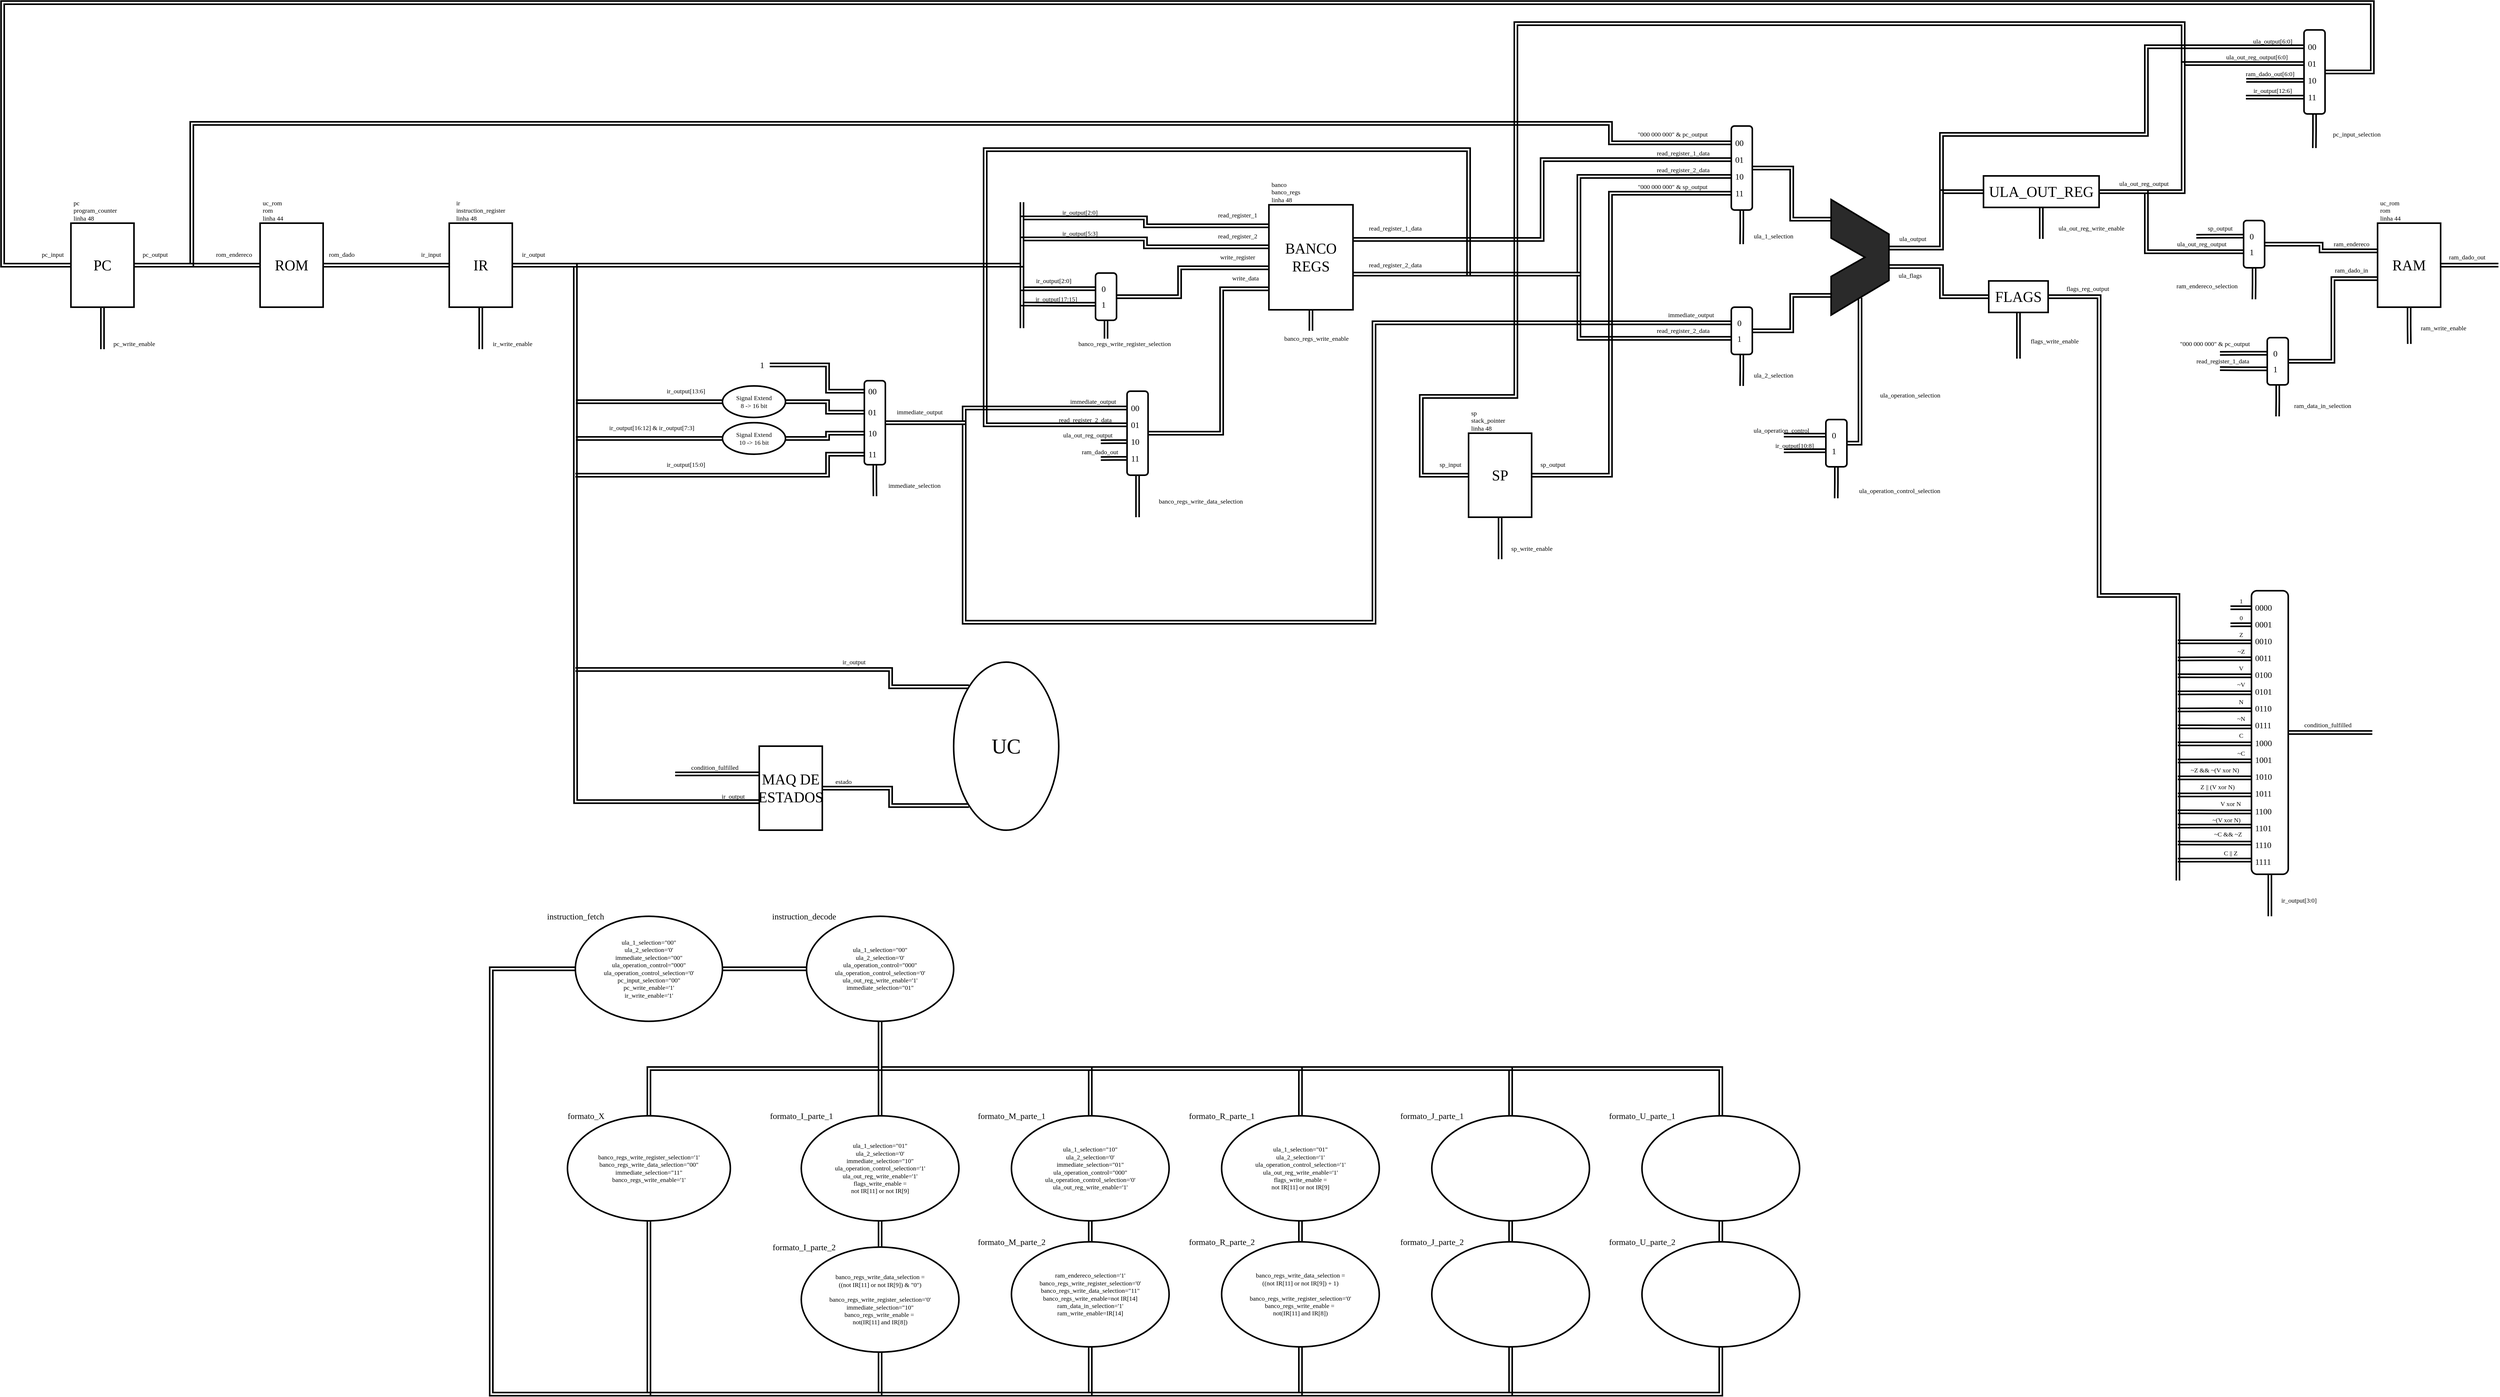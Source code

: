 <mxfile version="18.0.1" type="device"><diagram id="qqdN-pjbbec3xoSLXU8P" name="Page-1"><mxGraphModel dx="2170" dy="2552" grid="1" gridSize="10" guides="1" tooltips="1" connect="1" arrows="1" fold="1" page="1" pageScale="1" pageWidth="827" pageHeight="1169" math="0" shadow="0"><root><mxCell id="0"/><mxCell id="1" parent="0"/><mxCell id="ajbmT2Cx2sZ_RndyyNQ4-5" style="edgeStyle=orthogonalEdgeStyle;shape=link;rounded=0;orthogonalLoop=1;jettySize=auto;html=1;fontFamily=Lucida Console;fontSize=12;strokeWidth=3;shadow=0;" parent="1" source="ajbmT2Cx2sZ_RndyyNQ4-1" edge="1"><mxGeometry relative="1" as="geometry"><mxPoint x="220" y="520" as="targetPoint"/></mxGeometry></mxCell><mxCell id="ajbmT2Cx2sZ_RndyyNQ4-9" style="edgeStyle=orthogonalEdgeStyle;shape=link;rounded=0;orthogonalLoop=1;jettySize=auto;html=1;fontFamily=Lucida Console;fontSize=12;strokeWidth=3;shadow=0;" parent="1" source="ajbmT2Cx2sZ_RndyyNQ4-1" edge="1"><mxGeometry relative="1" as="geometry"><mxPoint x="440" y="360" as="targetPoint"/><Array as="points"><mxPoint x="340" y="360"/><mxPoint x="340" y="360"/></Array></mxGeometry></mxCell><mxCell id="LuQIUwVht_aTHKbbQPm2-102" style="edgeStyle=orthogonalEdgeStyle;shape=link;rounded=0;orthogonalLoop=1;jettySize=auto;html=1;exitX=1;exitY=0.5;exitDx=0;exitDy=0;fontFamily=Lucida Console;fontSize=16;fontColor=default;strokeWidth=3;entryX=0;entryY=0.2;entryDx=0;entryDy=0;entryPerimeter=0;" parent="1" source="ajbmT2Cx2sZ_RndyyNQ4-1" target="LuQIUwVht_aTHKbbQPm2-94" edge="1"><mxGeometry relative="1" as="geometry"><mxPoint x="3310" y="450" as="targetPoint"/><Array as="points"><mxPoint x="390" y="360"/><mxPoint x="390" y="90"/><mxPoint x="3090" y="90"/><mxPoint x="3090" y="127"/></Array></mxGeometry></mxCell><mxCell id="ajbmT2Cx2sZ_RndyyNQ4-1" value="&lt;font style=&quot;font-size: 28px;&quot; face=&quot;Lucida Console&quot;&gt;PC&lt;/font&gt;" style="rounded=0;whiteSpace=wrap;html=1;strokeWidth=3;shadow=0;" parent="1" vertex="1"><mxGeometry x="160" y="280" width="120" height="160" as="geometry"/></mxCell><mxCell id="ajbmT2Cx2sZ_RndyyNQ4-4" value="pc&lt;br&gt;program_counter&lt;br&gt;linha 48" style="text;strokeColor=none;fillColor=none;spacing=5;spacingTop=-5;whiteSpace=wrap;overflow=hidden;rounded=0;fontFamily=Lucida Console;fontSize=12;html=1;strokeWidth=3;shadow=0;" parent="1" vertex="1"><mxGeometry x="160" y="230" width="120" height="50" as="geometry"/></mxCell><mxCell id="ajbmT2Cx2sZ_RndyyNQ4-6" value="pc_write_enable" style="text;html=1;align=center;verticalAlign=middle;resizable=0;points=[];autosize=1;strokeColor=none;fillColor=none;fontSize=12;fontFamily=Lucida Console;strokeWidth=3;shadow=0;" parent="1" vertex="1"><mxGeometry x="220" y="500" width="120" height="20" as="geometry"/></mxCell><mxCell id="ajbmT2Cx2sZ_RndyyNQ4-8" value="pc_input" style="text;html=1;align=center;verticalAlign=middle;resizable=0;points=[];autosize=1;strokeColor=none;fillColor=none;fontSize=12;fontFamily=Lucida Console;strokeWidth=3;shadow=0;" parent="1" vertex="1"><mxGeometry x="90" y="330" width="70" height="20" as="geometry"/></mxCell><mxCell id="ajbmT2Cx2sZ_RndyyNQ4-10" value="pc_output" style="text;html=1;align=center;verticalAlign=middle;resizable=0;points=[];autosize=1;strokeColor=none;fillColor=none;fontSize=12;fontFamily=Lucida Console;strokeWidth=3;shadow=0;" parent="1" vertex="1"><mxGeometry x="280" y="330" width="80" height="20" as="geometry"/></mxCell><mxCell id="ajbmT2Cx2sZ_RndyyNQ4-12" style="edgeStyle=orthogonalEdgeStyle;shape=link;rounded=0;orthogonalLoop=1;jettySize=auto;html=1;fontFamily=Lucida Console;fontSize=12;strokeWidth=3;shadow=0;" parent="1" source="ajbmT2Cx2sZ_RndyyNQ4-14" edge="1"><mxGeometry relative="1" as="geometry"><mxPoint x="440" y="360" as="targetPoint"/></mxGeometry></mxCell><mxCell id="ajbmT2Cx2sZ_RndyyNQ4-13" style="edgeStyle=orthogonalEdgeStyle;shape=link;rounded=0;orthogonalLoop=1;jettySize=auto;html=1;fontFamily=Lucida Console;fontSize=12;strokeWidth=3;shadow=0;" parent="1" source="ajbmT2Cx2sZ_RndyyNQ4-14" edge="1"><mxGeometry relative="1" as="geometry"><mxPoint x="800" y="360" as="targetPoint"/></mxGeometry></mxCell><mxCell id="ajbmT2Cx2sZ_RndyyNQ4-14" value="&lt;font style=&quot;font-size: 28px;&quot; face=&quot;Lucida Console&quot;&gt;ROM&lt;/font&gt;" style="rounded=0;whiteSpace=wrap;html=1;strokeWidth=3;shadow=0;" parent="1" vertex="1"><mxGeometry x="520" y="280" width="120" height="160" as="geometry"/></mxCell><mxCell id="ajbmT2Cx2sZ_RndyyNQ4-15" value="uc_rom&lt;br&gt;rom&lt;br&gt;linha 44" style="text;strokeColor=none;fillColor=none;spacing=5;spacingTop=-5;whiteSpace=wrap;overflow=hidden;rounded=0;fontFamily=Lucida Console;fontSize=12;html=1;strokeWidth=3;shadow=0;" parent="1" vertex="1"><mxGeometry x="520" y="230" width="120" height="50" as="geometry"/></mxCell><mxCell id="ajbmT2Cx2sZ_RndyyNQ4-17" value="rom_endereco" style="text;html=1;align=center;verticalAlign=middle;resizable=0;points=[];autosize=1;strokeColor=none;fillColor=none;fontSize=12;fontFamily=Lucida Console;strokeWidth=3;shadow=0;" parent="1" vertex="1"><mxGeometry x="420" y="330" width="100" height="20" as="geometry"/></mxCell><mxCell id="ajbmT2Cx2sZ_RndyyNQ4-18" value="rom_dado" style="text;html=1;align=center;verticalAlign=middle;resizable=0;points=[];autosize=1;strokeColor=none;fillColor=none;fontSize=12;fontFamily=Lucida Console;strokeWidth=3;shadow=0;" parent="1" vertex="1"><mxGeometry x="640" y="330" width="70" height="20" as="geometry"/></mxCell><mxCell id="ajbmT2Cx2sZ_RndyyNQ4-19" style="edgeStyle=orthogonalEdgeStyle;shape=link;rounded=0;orthogonalLoop=1;jettySize=auto;html=1;fontFamily=Lucida Console;fontSize=12;strokeWidth=3;shadow=0;" parent="1" source="ajbmT2Cx2sZ_RndyyNQ4-22" edge="1"><mxGeometry relative="1" as="geometry"><mxPoint x="940" y="520" as="targetPoint"/></mxGeometry></mxCell><mxCell id="ajbmT2Cx2sZ_RndyyNQ4-20" style="edgeStyle=orthogonalEdgeStyle;shape=link;rounded=0;orthogonalLoop=1;jettySize=auto;html=1;fontFamily=Lucida Console;fontSize=12;strokeWidth=3;shadow=0;" parent="1" source="ajbmT2Cx2sZ_RndyyNQ4-22" edge="1"><mxGeometry relative="1" as="geometry"><mxPoint x="800" y="360" as="targetPoint"/></mxGeometry></mxCell><mxCell id="ajbmT2Cx2sZ_RndyyNQ4-21" style="edgeStyle=orthogonalEdgeStyle;shape=link;rounded=0;orthogonalLoop=1;jettySize=auto;html=1;fontFamily=Lucida Console;fontSize=12;strokeWidth=3;shadow=0;" parent="1" source="ajbmT2Cx2sZ_RndyyNQ4-22" edge="1"><mxGeometry relative="1" as="geometry"><mxPoint x="1120" y="800" as="targetPoint"/><Array as="points"><mxPoint x="1060" y="360"/><mxPoint x="1060" y="360"/></Array></mxGeometry></mxCell><mxCell id="ajbmT2Cx2sZ_RndyyNQ4-22" value="&lt;font style=&quot;font-size: 28px;&quot; face=&quot;Lucida Console&quot;&gt;IR&lt;/font&gt;" style="rounded=0;whiteSpace=wrap;html=1;strokeWidth=3;shadow=0;" parent="1" vertex="1"><mxGeometry x="880" y="280" width="120" height="160" as="geometry"/></mxCell><mxCell id="ajbmT2Cx2sZ_RndyyNQ4-23" value="&lt;div style=&quot;text-align: left;&quot;&gt;&lt;span style=&quot;background-color: initial;&quot;&gt;ir&lt;/span&gt;&lt;/div&gt;instruction_register&lt;br&gt;&lt;div style=&quot;text-align: left;&quot;&gt;&lt;span style=&quot;background-color: initial;&quot;&gt;linha 48&lt;/span&gt;&lt;/div&gt;" style="text;strokeColor=none;fillColor=none;spacing=5;spacingTop=-5;whiteSpace=wrap;overflow=hidden;rounded=0;fontFamily=Lucida Console;fontSize=12;html=1;align=center;strokeWidth=3;shadow=0;" parent="1" vertex="1"><mxGeometry x="860" y="230" width="160" height="50" as="geometry"/></mxCell><mxCell id="ajbmT2Cx2sZ_RndyyNQ4-24" value="ir_write_enable" style="text;html=1;align=center;verticalAlign=middle;resizable=0;points=[];autosize=1;strokeColor=none;fillColor=none;fontSize=12;fontFamily=Lucida Console;strokeWidth=3;shadow=0;" parent="1" vertex="1"><mxGeometry x="940" y="500" width="120" height="20" as="geometry"/></mxCell><mxCell id="ajbmT2Cx2sZ_RndyyNQ4-25" value="ir_input" style="text;html=1;align=center;verticalAlign=middle;resizable=0;points=[];autosize=1;strokeColor=none;fillColor=none;fontSize=12;fontFamily=Lucida Console;strokeWidth=3;shadow=0;" parent="1" vertex="1"><mxGeometry x="810" y="330" width="70" height="20" as="geometry"/></mxCell><mxCell id="ajbmT2Cx2sZ_RndyyNQ4-26" value="ir_output" style="text;html=1;align=center;verticalAlign=middle;resizable=0;points=[];autosize=1;strokeColor=none;fillColor=none;fontSize=12;fontFamily=Lucida Console;strokeWidth=3;shadow=0;" parent="1" vertex="1"><mxGeometry x="1000" y="330" width="80" height="20" as="geometry"/></mxCell><mxCell id="LuQIUwVht_aTHKbbQPm2-111" style="edgeStyle=orthogonalEdgeStyle;shape=link;rounded=0;orthogonalLoop=1;jettySize=auto;html=1;exitX=0;exitY=0.17;exitDx=0;exitDy=0;exitPerimeter=0;entryX=1;entryY=0.5;entryDx=0;entryDy=0;entryPerimeter=0;fontFamily=Lucida Console;fontSize=16;fontColor=default;strokeWidth=3;" parent="1" source="ajbmT2Cx2sZ_RndyyNQ4-35" target="LuQIUwVht_aTHKbbQPm2-94" edge="1"><mxGeometry relative="1" as="geometry"/></mxCell><mxCell id="LuQIUwVht_aTHKbbQPm2-116" style="edgeStyle=orthogonalEdgeStyle;shape=link;rounded=0;orthogonalLoop=1;jettySize=auto;html=1;exitX=0;exitY=0.83;exitDx=0;exitDy=0;exitPerimeter=0;entryX=1;entryY=0.5;entryDx=0;entryDy=0;entryPerimeter=0;fontFamily=Lucida Console;fontSize=16;fontColor=default;strokeWidth=3;" parent="1" source="ajbmT2Cx2sZ_RndyyNQ4-35" target="LuQIUwVht_aTHKbbQPm2-113" edge="1"><mxGeometry relative="1" as="geometry"/></mxCell><mxCell id="LuQIUwVht_aTHKbbQPm2-126" style="edgeStyle=orthogonalEdgeStyle;shape=link;rounded=0;orthogonalLoop=1;jettySize=auto;html=1;exitX=0.5;exitY=0.85;exitDx=0;exitDy=0;exitPerimeter=0;fontFamily=Lucida Console;fontSize=16;fontColor=default;strokeWidth=3;entryX=1;entryY=0.5;entryDx=0;entryDy=0;entryPerimeter=0;" parent="1" source="ajbmT2Cx2sZ_RndyyNQ4-35" target="LuQIUwVht_aTHKbbQPm2-182" edge="1"><mxGeometry relative="1" as="geometry"><mxPoint x="3564.947" y="560" as="targetPoint"/></mxGeometry></mxCell><mxCell id="LuQIUwVht_aTHKbbQPm2-128" style="edgeStyle=orthogonalEdgeStyle;shape=link;rounded=0;orthogonalLoop=1;jettySize=auto;html=1;exitX=1;exitY=0.58;exitDx=0;exitDy=0;exitPerimeter=0;fontFamily=Lucida Console;fontSize=16;fontColor=default;strokeWidth=3;entryX=0;entryY=0.5;entryDx=0;entryDy=0;" parent="1" source="ajbmT2Cx2sZ_RndyyNQ4-35" target="LuQIUwVht_aTHKbbQPm2-129" edge="1"><mxGeometry relative="1" as="geometry"><mxPoint x="3730" y="362.211" as="targetPoint"/><Array as="points"><mxPoint x="3720" y="363"/><mxPoint x="3720" y="420"/></Array></mxGeometry></mxCell><mxCell id="LuQIUwVht_aTHKbbQPm2-132" style="edgeStyle=orthogonalEdgeStyle;shape=link;rounded=0;orthogonalLoop=1;jettySize=auto;html=1;exitX=1;exitY=0.42;exitDx=0;exitDy=0;exitPerimeter=0;fontFamily=Lucida Console;fontSize=16;fontColor=default;strokeWidth=3;" parent="1" source="ajbmT2Cx2sZ_RndyyNQ4-35" edge="1"><mxGeometry relative="1" as="geometry"><mxPoint x="3800" y="220" as="targetPoint"/><Array as="points"><mxPoint x="3720" y="327"/><mxPoint x="3720" y="220"/></Array></mxGeometry></mxCell><mxCell id="LuQIUwVht_aTHKbbQPm2-163" style="edgeStyle=orthogonalEdgeStyle;shape=link;rounded=0;orthogonalLoop=1;jettySize=auto;html=1;exitX=1;exitY=0.42;exitDx=0;exitDy=0;exitPerimeter=0;entryX=0;entryY=0.2;entryDx=0;entryDy=0;entryPerimeter=0;fontFamily=Lucida Console;fontSize=16;fontColor=default;strokeWidth=3;" parent="1" source="ajbmT2Cx2sZ_RndyyNQ4-35" target="LuQIUwVht_aTHKbbQPm2-157" edge="1"><mxGeometry relative="1" as="geometry"><Array as="points"><mxPoint x="3720" y="327"/><mxPoint x="3720" y="111"/><mxPoint x="4110" y="111"/><mxPoint x="4110" y="-56"/></Array></mxGeometry></mxCell><mxCell id="ajbmT2Cx2sZ_RndyyNQ4-35" value="" style="shape=stencil(tZXLbsMgEEW/pQuWiXikVreV2/4HsSc1igMW0Cb9+2Kwq5IYN/VjgzQzcLgwF4FYbireAKK4QuwFUUoodqOLzyHOupCbBgobcgdxgTKkjdXqCGdR2m69kBVoYdsqe0X4GbU8jFheKCkdQShposqvuoNxId1afAmwbu+vKGoc/wQWdCc4ZBF9ux+7fVwHTFbSG2N79YvrXQ4cKyZrNW4xMJmOZbnLpMzN8j0vju9afchyUMzDZuPGg6jr8JJ+NmjzA/Mb3j60m0JfPqlP+OP5DF9LD6iFTAJ2Ewgsblg2W8TTbAKZchPZlYrdbATL7kEUtTKQnOW9l7BE761xX3lCwqPOl0rDiHkHbPtvx8Z3dNWq8U6Nnz4pzC+7OZnPhr/QJ74B);whiteSpace=wrap;html=1;strokeWidth=3;shadow=0;points=[[0,0.17,0,0,0],[0,0.83,0,0,0],[0.5,0.15,0,0,0],[0.5,0.85,0,0,0],[1,0.42,0,0,0],[1,0.58,0,0,0]];fillColor=#2A2A2A;gradientColor=none;strokeColor=default;" parent="1" vertex="1"><mxGeometry x="3510" y="235" width="110" height="220" as="geometry"/></mxCell><mxCell id="ajbmT2Cx2sZ_RndyyNQ4-36" style="edgeStyle=orthogonalEdgeStyle;shape=link;rounded=0;orthogonalLoop=1;jettySize=auto;html=1;fontFamily=Lucida Console;fontSize=12;strokeWidth=3;shadow=0;" parent="1" source="ajbmT2Cx2sZ_RndyyNQ4-39" edge="1"><mxGeometry relative="1" as="geometry"><mxPoint x="2520" y="485" as="targetPoint"/></mxGeometry></mxCell><mxCell id="LuQIUwVht_aTHKbbQPm2-48" style="edgeStyle=orthogonalEdgeStyle;shape=link;rounded=0;orthogonalLoop=1;jettySize=auto;html=1;exitX=0;exitY=0.8;exitDx=0;exitDy=0;exitPerimeter=0;fontFamily=Lucida Console;fontSize=16;fontColor=default;strokeWidth=3;" parent="1" source="ajbmT2Cx2sZ_RndyyNQ4-39" edge="1"><mxGeometry relative="1" as="geometry"><mxPoint x="2270" y="680" as="targetPoint"/><Array as="points"><mxPoint x="2350" y="405"/><mxPoint x="2350" y="680"/></Array></mxGeometry></mxCell><mxCell id="LuQIUwVht_aTHKbbQPm2-50" style="edgeStyle=orthogonalEdgeStyle;shape=link;rounded=0;orthogonalLoop=1;jettySize=auto;html=1;exitX=0;exitY=0.4;exitDx=0;exitDy=0;exitPerimeter=0;fontFamily=Lucida Console;fontSize=16;fontColor=default;strokeWidth=3;" parent="1" source="ajbmT2Cx2sZ_RndyyNQ4-39" edge="1"><mxGeometry relative="1" as="geometry"><mxPoint x="1970" y="325" as="targetPoint"/><Array as="points"><mxPoint x="2205" y="325"/><mxPoint x="2205" y="310"/><mxPoint x="1970" y="310"/></Array></mxGeometry></mxCell><mxCell id="LuQIUwVht_aTHKbbQPm2-51" style="edgeStyle=orthogonalEdgeStyle;shape=link;rounded=0;orthogonalLoop=1;jettySize=auto;html=1;exitX=0;exitY=0.2;exitDx=0;exitDy=0;exitPerimeter=0;fontFamily=Lucida Console;fontSize=16;fontColor=default;strokeWidth=3;" parent="1" source="ajbmT2Cx2sZ_RndyyNQ4-39" edge="1"><mxGeometry relative="1" as="geometry"><mxPoint x="1970" y="285" as="targetPoint"/><Array as="points"><mxPoint x="2205" y="285"/><mxPoint x="2205" y="270"/><mxPoint x="1970" y="270"/></Array></mxGeometry></mxCell><mxCell id="LuQIUwVht_aTHKbbQPm2-82" style="edgeStyle=orthogonalEdgeStyle;shape=link;rounded=0;orthogonalLoop=1;jettySize=auto;html=1;exitX=0;exitY=0.6;exitDx=0;exitDy=0;exitPerimeter=0;fontFamily=Lucida Console;fontSize=16;fontColor=default;strokeWidth=3;" parent="1" source="ajbmT2Cx2sZ_RndyyNQ4-39" edge="1"><mxGeometry relative="1" as="geometry"><mxPoint x="2220" y="420" as="targetPoint"/><Array as="points"><mxPoint x="2270" y="365"/><mxPoint x="2270" y="420"/></Array></mxGeometry></mxCell><mxCell id="LuQIUwVht_aTHKbbQPm2-89" style="edgeStyle=orthogonalEdgeStyle;shape=link;rounded=0;orthogonalLoop=1;jettySize=auto;html=1;exitX=1;exitY=0.33;exitDx=0;exitDy=0;exitPerimeter=0;fontFamily=Lucida Console;fontSize=16;fontColor=default;strokeWidth=3;entryX=0;entryY=0.4;entryDx=0;entryDy=0;entryPerimeter=0;" parent="1" source="ajbmT2Cx2sZ_RndyyNQ4-39" target="LuQIUwVht_aTHKbbQPm2-94" edge="1"><mxGeometry relative="1" as="geometry"><mxPoint x="2700" y="310.714" as="targetPoint"/></mxGeometry></mxCell><mxCell id="LuQIUwVht_aTHKbbQPm2-90" style="edgeStyle=orthogonalEdgeStyle;shape=link;rounded=0;orthogonalLoop=1;jettySize=auto;html=1;exitX=1;exitY=0.66;exitDx=0;exitDy=0;exitPerimeter=0;fontFamily=Lucida Console;fontSize=16;fontColor=default;strokeWidth=3;entryX=0;entryY=0.6;entryDx=0;entryDy=0;entryPerimeter=0;" parent="1" source="ajbmT2Cx2sZ_RndyyNQ4-39" target="LuQIUwVht_aTHKbbQPm2-94" edge="1"><mxGeometry relative="1" as="geometry"><mxPoint x="3120" y="550" as="targetPoint"/><Array as="points"><mxPoint x="3030" y="377"/><mxPoint x="3030" y="191"/></Array></mxGeometry></mxCell><mxCell id="LuQIUwVht_aTHKbbQPm2-118" style="edgeStyle=orthogonalEdgeStyle;shape=link;rounded=0;orthogonalLoop=1;jettySize=auto;html=1;exitX=1;exitY=0.66;exitDx=0;exitDy=0;exitPerimeter=0;entryX=0;entryY=0.66;entryDx=0;entryDy=0;entryPerimeter=0;fontFamily=Lucida Console;fontSize=16;fontColor=default;strokeWidth=3;" parent="1" source="ajbmT2Cx2sZ_RndyyNQ4-39" target="LuQIUwVht_aTHKbbQPm2-113" edge="1"><mxGeometry relative="1" as="geometry"><Array as="points"><mxPoint x="3030" y="377"/><mxPoint x="3030" y="499"/></Array></mxGeometry></mxCell><mxCell id="ajbmT2Cx2sZ_RndyyNQ4-39" value="&lt;font style=&quot;font-size: 28px;&quot; face=&quot;Lucida Console&quot;&gt;BANCO REGS&lt;/font&gt;" style="rounded=0;whiteSpace=wrap;html=1;strokeWidth=3;shadow=0;points=[[0,0,0,0,0],[0,0.2,0,0,0],[0,0.4,0,0,0],[0,0.6,0,0,0],[0,0.8,0,0,0],[0,1,0,0,0],[0.25,0,0,0,0],[0.25,1,0,0,0],[0.5,0,0,0,0],[0.5,1,0,0,0],[0.75,0,0,0,0],[0.75,1,0,0,0],[1,0,0,0,0],[1,0.33,0,0,0],[1,0.66,0,0,0],[1,1,0,0,0]];" parent="1" vertex="1"><mxGeometry x="2440" y="245" width="160" height="200" as="geometry"/></mxCell><mxCell id="ajbmT2Cx2sZ_RndyyNQ4-40" value="&lt;div style=&quot;&quot;&gt;banco&lt;br&gt;&lt;/div&gt;&lt;div style=&quot;&quot;&gt;&lt;span style=&quot;background-color: initial;&quot;&gt;banco_regs&lt;/span&gt;&lt;/div&gt;&lt;div style=&quot;&quot;&gt;&lt;span style=&quot;background-color: initial;&quot;&gt;linha 48&lt;/span&gt;&lt;/div&gt;" style="text;strokeColor=none;fillColor=none;spacing=5;spacingTop=-5;whiteSpace=wrap;overflow=hidden;rounded=0;fontFamily=Lucida Console;fontSize=12;html=1;align=left;strokeWidth=3;shadow=0;" parent="1" vertex="1"><mxGeometry x="2440" y="195" width="120" height="50" as="geometry"/></mxCell><mxCell id="ajbmT2Cx2sZ_RndyyNQ4-41" value="banco_regs_write_enable" style="text;html=1;align=center;verticalAlign=middle;resizable=0;points=[];autosize=1;strokeColor=none;fillColor=none;fontSize=12;fontFamily=Lucida Console;strokeWidth=3;shadow=0;" parent="1" vertex="1"><mxGeometry x="2440" y="490" width="180" height="20" as="geometry"/></mxCell><mxCell id="ajbmT2Cx2sZ_RndyyNQ4-42" value="read_register_1" style="text;html=1;align=center;verticalAlign=middle;resizable=0;points=[];autosize=1;strokeColor=none;fillColor=none;fontSize=12;fontFamily=Lucida Console;strokeWidth=3;shadow=0;" parent="1" vertex="1"><mxGeometry x="2320" y="255" width="120" height="20" as="geometry"/></mxCell><mxCell id="ajbmT2Cx2sZ_RndyyNQ4-43" value="read_register_1_data" style="text;html=1;align=center;verticalAlign=middle;resizable=0;points=[];autosize=1;strokeColor=none;fillColor=none;fontSize=12;fontFamily=Lucida Console;strokeWidth=3;shadow=0;" parent="1" vertex="1"><mxGeometry x="2600" y="280" width="160" height="20" as="geometry"/></mxCell><mxCell id="ajbmT2Cx2sZ_RndyyNQ4-52" value="read_register_2" style="text;html=1;align=center;verticalAlign=middle;resizable=0;points=[];autosize=1;strokeColor=none;fillColor=none;fontSize=12;fontFamily=Lucida Console;strokeWidth=3;shadow=0;" parent="1" vertex="1"><mxGeometry x="2320" y="295" width="120" height="20" as="geometry"/></mxCell><mxCell id="ajbmT2Cx2sZ_RndyyNQ4-59" value="write_register" style="text;html=1;align=center;verticalAlign=middle;resizable=0;points=[];autosize=1;strokeColor=none;fillColor=none;fontSize=12;fontFamily=Lucida Console;strokeWidth=3;shadow=0;" parent="1" vertex="1"><mxGeometry x="2320" y="335" width="120" height="20" as="geometry"/></mxCell><mxCell id="ajbmT2Cx2sZ_RndyyNQ4-61" value="write_data" style="text;html=1;align=center;verticalAlign=middle;resizable=0;points=[];autosize=1;strokeColor=none;fillColor=none;fontSize=12;fontFamily=Lucida Console;strokeWidth=3;shadow=0;" parent="1" vertex="1"><mxGeometry x="2350" y="374.57" width="90" height="20" as="geometry"/></mxCell><mxCell id="ajbmT2Cx2sZ_RndyyNQ4-65" value="read_register_2_data" style="text;html=1;align=center;verticalAlign=middle;resizable=0;points=[];autosize=1;strokeColor=none;fillColor=none;fontSize=12;fontFamily=Lucida Console;strokeWidth=3;shadow=0;" parent="1" vertex="1"><mxGeometry x="2600" y="350" width="160" height="20" as="geometry"/></mxCell><mxCell id="LuQIUwVht_aTHKbbQPm2-9" value="" style="endArrow=none;html=1;rounded=0;fontSize=12;shape=link;strokeWidth=3;" parent="1" edge="1"><mxGeometry width="50" height="50" relative="1" as="geometry"><mxPoint x="1120" y="760" as="sourcePoint"/><mxPoint x="1670" y="720" as="targetPoint"/><Array as="points"><mxPoint x="1600" y="760"/><mxPoint x="1600" y="720"/></Array></mxGeometry></mxCell><mxCell id="LuQIUwVht_aTHKbbQPm2-11" value="ir_output[15:0]" style="text;html=1;align=center;verticalAlign=middle;resizable=0;points=[];autosize=1;strokeColor=none;fillColor=none;fontSize=12;fontFamily=Lucida Console;strokeWidth=3;shadow=0;" parent="1" vertex="1"><mxGeometry x="1270" y="730" width="120" height="20" as="geometry"/></mxCell><mxCell id="LuQIUwVht_aTHKbbQPm2-12" value="" style="endArrow=none;html=1;rounded=0;fontSize=12;shape=link;strokeWidth=3;" parent="1" edge="1"><mxGeometry width="50" height="50" relative="1" as="geometry"><mxPoint x="1121" y="690" as="sourcePoint"/><mxPoint x="1400" y="690" as="targetPoint"/></mxGeometry></mxCell><mxCell id="LuQIUwVht_aTHKbbQPm2-13" value="ir_output[16:12] &amp;amp; ir_output[7:3]" style="text;html=1;align=center;verticalAlign=middle;resizable=0;points=[];autosize=1;strokeColor=none;fillColor=none;fontSize=12;fontFamily=Lucida Console;strokeWidth=3;shadow=0;" parent="1" vertex="1"><mxGeometry x="1140" y="660" width="250" height="20" as="geometry"/></mxCell><mxCell id="LuQIUwVht_aTHKbbQPm2-14" value="Signal Extend&lt;br&gt;10 -&amp;gt; 16 bit" style="ellipse;whiteSpace=wrap;html=1;rounded=0;fontSize=12;strokeWidth=3;shadow=0;fontFamily=Lucida Console;" parent="1" vertex="1"><mxGeometry x="1400" y="660" width="120" height="60" as="geometry"/></mxCell><mxCell id="LuQIUwVht_aTHKbbQPm2-15" value="" style="endArrow=none;html=1;rounded=0;fontFamily=Lucida Console;fontSize=12;fontColor=default;shape=link;exitX=1;exitY=0.5;exitDx=0;exitDy=0;" parent="1" source="LuQIUwVht_aTHKbbQPm2-14" edge="1"><mxGeometry width="50" height="50" relative="1" as="geometry"><mxPoint x="1320" y="710" as="sourcePoint"/><mxPoint x="1670" y="680" as="targetPoint"/><Array as="points"><mxPoint x="1600" y="690"/><mxPoint x="1600" y="680"/></Array></mxGeometry></mxCell><mxCell id="LuQIUwVht_aTHKbbQPm2-16" value="" style="endArrow=none;html=1;rounded=0;fontSize=12;shape=link;strokeWidth=3;" parent="1" edge="1"><mxGeometry width="50" height="50" relative="1" as="geometry"><mxPoint x="1121" y="620" as="sourcePoint"/><mxPoint x="1400" y="620" as="targetPoint"/></mxGeometry></mxCell><mxCell id="LuQIUwVht_aTHKbbQPm2-17" value="ir_output[13:6]" style="text;html=1;align=center;verticalAlign=middle;resizable=0;points=[];autosize=1;strokeColor=none;fillColor=none;fontSize=12;fontFamily=Lucida Console;strokeWidth=3;shadow=0;" parent="1" vertex="1"><mxGeometry x="1270" y="590" width="120" height="20" as="geometry"/></mxCell><mxCell id="LuQIUwVht_aTHKbbQPm2-18" value="Signal Extend&lt;br&gt;8 -&amp;gt; 16 bit" style="ellipse;whiteSpace=wrap;html=1;rounded=0;fontSize=12;strokeWidth=3;shadow=0;fontFamily=Lucida Console;" parent="1" vertex="1"><mxGeometry x="1400" y="590" width="120" height="60" as="geometry"/></mxCell><mxCell id="LuQIUwVht_aTHKbbQPm2-19" value="" style="endArrow=none;html=1;rounded=0;fontFamily=Lucida Console;fontSize=12;fontColor=default;shape=link;exitX=1;exitY=0.5;exitDx=0;exitDy=0;" parent="1" source="LuQIUwVht_aTHKbbQPm2-18" edge="1"><mxGeometry width="50" height="50" relative="1" as="geometry"><mxPoint x="1320" y="640" as="sourcePoint"/><mxPoint x="1670" y="640" as="targetPoint"/><Array as="points"><mxPoint x="1600" y="620"/><mxPoint x="1600" y="640"/></Array></mxGeometry></mxCell><mxCell id="LuQIUwVht_aTHKbbQPm2-20" value="" style="endArrow=none;html=1;rounded=0;fontSize=12;shape=link;" parent="1" edge="1"><mxGeometry width="50" height="50" relative="1" as="geometry"><mxPoint x="1490" y="550" as="sourcePoint"/><mxPoint x="1670" y="600" as="targetPoint"/><Array as="points"><mxPoint x="1600" y="550"/><mxPoint x="1600" y="600"/></Array></mxGeometry></mxCell><mxCell id="LuQIUwVht_aTHKbbQPm2-21" value="1" style="text;html=1;align=center;verticalAlign=middle;resizable=0;points=[];autosize=1;strokeColor=none;fillColor=none;fontSize=16;fontFamily=Lucida Console;strokeWidth=3;shadow=0;" parent="1" vertex="1"><mxGeometry x="1460" y="540" width="30" height="20" as="geometry"/></mxCell><mxCell id="LuQIUwVht_aTHKbbQPm2-43" style="edgeStyle=orthogonalEdgeStyle;shape=link;rounded=0;orthogonalLoop=1;jettySize=auto;html=1;fontFamily=Lucida Console;fontSize=16;fontColor=default;strokeWidth=3;" parent="1" source="LuQIUwVht_aTHKbbQPm2-22" edge="1"><mxGeometry relative="1" as="geometry"><mxPoint x="1860" y="650" as="targetPoint"/><Array as="points"><mxPoint x="1860" y="660"/><mxPoint x="1860" y="650"/></Array></mxGeometry></mxCell><mxCell id="LuQIUwVht_aTHKbbQPm2-117" style="edgeStyle=orthogonalEdgeStyle;shape=link;rounded=0;orthogonalLoop=1;jettySize=auto;html=1;exitX=1;exitY=0.5;exitDx=0;exitDy=0;fontFamily=Lucida Console;fontSize=16;fontColor=default;strokeWidth=3;entryX=0;entryY=0.33;entryDx=0;entryDy=0;entryPerimeter=0;" parent="1" source="LuQIUwVht_aTHKbbQPm2-22" target="LuQIUwVht_aTHKbbQPm2-113" edge="1"><mxGeometry relative="1" as="geometry"><mxPoint x="3226.667" y="460" as="targetPoint"/><Array as="points"><mxPoint x="1860" y="660"/><mxPoint x="1860" y="1040"/><mxPoint x="2640" y="1040"/><mxPoint x="2640" y="470"/></Array></mxGeometry></mxCell><mxCell id="LuQIUwVht_aTHKbbQPm2-152" style="edgeStyle=orthogonalEdgeStyle;shape=link;rounded=0;orthogonalLoop=1;jettySize=auto;html=1;exitX=0.5;exitY=1;exitDx=0;exitDy=0;fontFamily=Lucida Console;fontSize=16;fontColor=default;strokeWidth=3;" parent="1" source="LuQIUwVht_aTHKbbQPm2-22" edge="1"><mxGeometry relative="1" as="geometry"><mxPoint x="1690.217" y="800" as="targetPoint"/></mxGeometry></mxCell><mxCell id="LuQIUwVht_aTHKbbQPm2-22" value="&lt;p style=&quot;line-height: 1;&quot;&gt;&lt;/p&gt;&lt;div style=&quot;&quot;&gt;&lt;/div&gt;&lt;div style=&quot;&quot;&gt;&lt;br&gt;&lt;/div&gt;&lt;p&gt;&lt;/p&gt;" style="rounded=1;whiteSpace=wrap;html=1;shadow=0;fontFamily=Lucida Console;fontSize=16;fontColor=default;strokeColor=default;strokeWidth=3;fillColor=default;align=center;" parent="1" vertex="1"><mxGeometry x="1670" y="580" width="40" height="160" as="geometry"/></mxCell><mxCell id="LuQIUwVht_aTHKbbQPm2-23" value="00" style="text;html=1;align=center;verticalAlign=middle;resizable=0;points=[];autosize=1;strokeColor=none;fillColor=none;fontSize=16;fontFamily=Lucida Console;fontColor=default;" parent="1" vertex="1"><mxGeometry x="1670" y="590" width="30" height="20" as="geometry"/></mxCell><mxCell id="LuQIUwVht_aTHKbbQPm2-26" value="01" style="text;html=1;align=center;verticalAlign=middle;resizable=0;points=[];autosize=1;strokeColor=none;fillColor=none;fontSize=16;fontFamily=Lucida Console;fontColor=default;" parent="1" vertex="1"><mxGeometry x="1670" y="630" width="30" height="20" as="geometry"/></mxCell><mxCell id="LuQIUwVht_aTHKbbQPm2-27" value="10" style="text;html=1;align=center;verticalAlign=middle;resizable=0;points=[];autosize=1;strokeColor=none;fillColor=none;fontSize=16;fontFamily=Lucida Console;fontColor=default;" parent="1" vertex="1"><mxGeometry x="1670" y="670" width="30" height="20" as="geometry"/></mxCell><mxCell id="LuQIUwVht_aTHKbbQPm2-28" value="11" style="text;html=1;align=center;verticalAlign=middle;resizable=0;points=[];autosize=1;strokeColor=none;fillColor=none;fontSize=16;fontFamily=Lucida Console;fontColor=default;" parent="1" vertex="1"><mxGeometry x="1670" y="710" width="30" height="20" as="geometry"/></mxCell><mxCell id="LuQIUwVht_aTHKbbQPm2-30" value="immediate_output" style="text;html=1;align=center;verticalAlign=middle;resizable=0;points=[];autosize=1;strokeColor=none;fillColor=none;fontSize=12;fontFamily=Lucida Console;strokeWidth=3;shadow=0;" parent="1" vertex="1"><mxGeometry x="1710" y="630" width="130" height="20" as="geometry"/></mxCell><mxCell id="LuQIUwVht_aTHKbbQPm2-31" value="" style="endArrow=none;html=1;rounded=0;fontSize=12;shape=link;strokeWidth=3;" parent="1" edge="1"><mxGeometry width="50" height="50" relative="1" as="geometry"><mxPoint x="1490" y="550" as="sourcePoint"/><mxPoint x="1670" y="600" as="targetPoint"/><Array as="points"><mxPoint x="1600" y="550"/><mxPoint x="1600" y="600"/></Array></mxGeometry></mxCell><mxCell id="LuQIUwVht_aTHKbbQPm2-32" value="" style="endArrow=none;html=1;rounded=0;fontFamily=Lucida Console;fontSize=12;fontColor=default;shape=link;exitX=1;exitY=0.5;exitDx=0;exitDy=0;strokeWidth=3;" parent="1" edge="1"><mxGeometry width="50" height="50" relative="1" as="geometry"><mxPoint x="1520" y="620" as="sourcePoint"/><mxPoint x="1670" y="640" as="targetPoint"/><Array as="points"><mxPoint x="1600" y="620"/><mxPoint x="1600" y="640"/></Array></mxGeometry></mxCell><mxCell id="LuQIUwVht_aTHKbbQPm2-33" value="" style="endArrow=none;html=1;rounded=0;fontFamily=Lucida Console;fontSize=12;fontColor=default;shape=link;exitX=1;exitY=0.5;exitDx=0;exitDy=0;strokeWidth=3;" parent="1" edge="1"><mxGeometry width="50" height="50" relative="1" as="geometry"><mxPoint x="1520" y="690" as="sourcePoint"/><mxPoint x="1670" y="680" as="targetPoint"/><Array as="points"><mxPoint x="1600" y="690"/><mxPoint x="1600" y="680"/></Array></mxGeometry></mxCell><mxCell id="LuQIUwVht_aTHKbbQPm2-53" value="" style="endArrow=none;html=1;rounded=0;fontFamily=Lucida Console;fontSize=16;fontColor=default;strokeWidth=3;shape=link;" parent="1" edge="1"><mxGeometry width="50" height="50" relative="1" as="geometry"><mxPoint x="1110" y="360" as="sourcePoint"/><mxPoint x="1970" y="240" as="targetPoint"/><Array as="points"><mxPoint x="1970" y="360"/></Array></mxGeometry></mxCell><mxCell id="LuQIUwVht_aTHKbbQPm2-55" value="ir_output[2:0]" style="text;html=1;align=center;verticalAlign=middle;resizable=0;points=[];autosize=1;strokeColor=none;fillColor=none;fontSize=12;fontFamily=Lucida Console;strokeWidth=3;shadow=0;" parent="1" vertex="1"><mxGeometry x="2020" y="250" width="120" height="20" as="geometry"/></mxCell><mxCell id="LuQIUwVht_aTHKbbQPm2-57" value="ir_output[5:3]" style="text;html=1;align=center;verticalAlign=middle;resizable=0;points=[];autosize=1;strokeColor=none;fillColor=none;fontSize=12;fontFamily=Lucida Console;strokeWidth=3;shadow=0;" parent="1" vertex="1"><mxGeometry x="2020" y="290" width="120" height="20" as="geometry"/></mxCell><mxCell id="LuQIUwVht_aTHKbbQPm2-66" style="edgeStyle=orthogonalEdgeStyle;shape=link;rounded=0;orthogonalLoop=1;jettySize=auto;html=1;exitX=1;exitY=0.5;exitDx=0;exitDy=0;fontFamily=Lucida Console;fontSize=16;fontColor=default;strokeWidth=3;" parent="1" source="LuQIUwVht_aTHKbbQPm2-58" edge="1"><mxGeometry relative="1" as="geometry"><mxPoint x="2220" y="420" as="targetPoint"/></mxGeometry></mxCell><mxCell id="LuQIUwVht_aTHKbbQPm2-83" style="edgeStyle=orthogonalEdgeStyle;shape=link;rounded=0;orthogonalLoop=1;jettySize=auto;html=1;exitX=0;exitY=0.33;exitDx=0;exitDy=0;exitPerimeter=0;fontFamily=Lucida Console;fontSize=16;fontColor=default;strokeWidth=3;" parent="1" source="LuQIUwVht_aTHKbbQPm2-58" edge="1"><mxGeometry relative="1" as="geometry"><mxPoint x="1970" y="400" as="targetPoint"/><Array as="points"><mxPoint x="2050" y="405"/><mxPoint x="1970" y="405"/></Array></mxGeometry></mxCell><mxCell id="LuQIUwVht_aTHKbbQPm2-84" style="edgeStyle=orthogonalEdgeStyle;shape=link;rounded=0;orthogonalLoop=1;jettySize=auto;html=1;exitX=0;exitY=0.66;exitDx=0;exitDy=0;exitPerimeter=0;fontFamily=Lucida Console;fontSize=16;fontColor=default;strokeWidth=3;" parent="1" source="LuQIUwVht_aTHKbbQPm2-58" edge="1"><mxGeometry relative="1" as="geometry"><mxPoint x="1970" y="430" as="targetPoint"/><Array as="points"><mxPoint x="2050" y="434"/><mxPoint x="1970" y="434"/></Array></mxGeometry></mxCell><mxCell id="LuQIUwVht_aTHKbbQPm2-136" style="edgeStyle=orthogonalEdgeStyle;shape=link;rounded=0;orthogonalLoop=1;jettySize=auto;html=1;exitX=0.5;exitY=1;exitDx=0;exitDy=0;exitPerimeter=0;fontFamily=Lucida Console;fontSize=16;fontColor=default;strokeWidth=3;width=3.913;" parent="1" source="LuQIUwVht_aTHKbbQPm2-58" edge="1"><mxGeometry relative="1" as="geometry"><mxPoint x="2130" y="500" as="targetPoint"/></mxGeometry></mxCell><mxCell id="LuQIUwVht_aTHKbbQPm2-58" value="&lt;p style=&quot;line-height: 1;&quot;&gt;&lt;/p&gt;&lt;div style=&quot;&quot;&gt;&lt;/div&gt;&lt;div style=&quot;&quot;&gt;&lt;br&gt;&lt;/div&gt;&lt;p&gt;&lt;/p&gt;" style="rounded=1;whiteSpace=wrap;html=1;shadow=0;fontFamily=Lucida Console;fontSize=16;fontColor=default;strokeColor=default;strokeWidth=3;fillColor=default;align=center;points=[[0,0,0,0,0],[0,0.33,0,0,0],[0,0.66,0,0,0],[0,1,0,0,0],[0.25,0,0,0,0],[0.25,1,0,0,0],[0.5,0,0,0,0],[0.5,1,0,0,0],[0.75,0,0,0,0],[0.75,1,0,0,0],[1,0,0,0,0],[1,0.26,0,0,0],[1,0.5,0,0,0],[1,0.76,0,0,0],[1,1,0,0,0]];" parent="1" vertex="1"><mxGeometry x="2110" y="375" width="40" height="90" as="geometry"/></mxCell><mxCell id="LuQIUwVht_aTHKbbQPm2-59" value="0" style="text;html=1;align=center;verticalAlign=middle;resizable=0;points=[];autosize=1;strokeColor=none;fillColor=none;fontSize=16;fontFamily=Lucida Console;fontColor=default;" parent="1" vertex="1"><mxGeometry x="2110" y="395" width="30" height="20" as="geometry"/></mxCell><mxCell id="LuQIUwVht_aTHKbbQPm2-60" value="1" style="text;html=1;align=center;verticalAlign=middle;resizable=0;points=[];autosize=1;strokeColor=none;fillColor=none;fontSize=16;fontFamily=Lucida Console;fontColor=default;" parent="1" vertex="1"><mxGeometry x="2110" y="425" width="30" height="20" as="geometry"/></mxCell><mxCell id="LuQIUwVht_aTHKbbQPm2-71" value="ir_output[2:0]" style="text;html=1;align=center;verticalAlign=middle;resizable=0;points=[];autosize=1;strokeColor=none;fillColor=none;fontSize=12;fontFamily=Lucida Console;strokeWidth=3;shadow=0;" parent="1" vertex="1"><mxGeometry x="1970" y="380" width="120" height="20" as="geometry"/></mxCell><mxCell id="LuQIUwVht_aTHKbbQPm2-72" value="" style="endArrow=none;html=1;rounded=0;fontFamily=Lucida Console;fontSize=16;fontColor=default;strokeWidth=3;shape=link;" parent="1" edge="1"><mxGeometry width="50" height="50" relative="1" as="geometry"><mxPoint x="1970" y="350" as="sourcePoint"/><mxPoint x="1970" y="480" as="targetPoint"/></mxGeometry></mxCell><mxCell id="LuQIUwVht_aTHKbbQPm2-73" value="ir_output[17:15]" style="text;html=1;align=center;verticalAlign=middle;resizable=0;points=[];autosize=1;strokeColor=none;fillColor=none;fontSize=12;fontFamily=Lucida Console;strokeWidth=3;shadow=0;" parent="1" vertex="1"><mxGeometry x="1970" y="415" width="130" height="20" as="geometry"/></mxCell><mxCell id="LuQIUwVht_aTHKbbQPm2-74" style="edgeStyle=orthogonalEdgeStyle;shape=link;rounded=0;orthogonalLoop=1;jettySize=auto;html=1;exitX=1;exitY=0.5;exitDx=0;exitDy=0;fontFamily=Lucida Console;fontSize=16;fontColor=default;strokeWidth=3;" parent="1" source="LuQIUwVht_aTHKbbQPm2-77" edge="1"><mxGeometry relative="1" as="geometry"><mxPoint x="2270" y="680" as="targetPoint"/></mxGeometry></mxCell><mxCell id="LuQIUwVht_aTHKbbQPm2-75" style="edgeStyle=orthogonalEdgeStyle;shape=link;rounded=0;orthogonalLoop=1;jettySize=auto;html=1;exitX=0;exitY=0.8;exitDx=0;exitDy=0;exitPerimeter=0;fontFamily=Lucida Console;fontSize=16;fontColor=default;strokeWidth=3;" parent="1" source="LuQIUwVht_aTHKbbQPm2-77" edge="1"><mxGeometry relative="1" as="geometry"><mxPoint x="2120" y="728.2" as="targetPoint"/></mxGeometry></mxCell><mxCell id="LuQIUwVht_aTHKbbQPm2-76" style="edgeStyle=orthogonalEdgeStyle;shape=link;rounded=0;orthogonalLoop=1;jettySize=auto;html=1;exitX=0;exitY=0.6;exitDx=0;exitDy=0;exitPerimeter=0;fontFamily=Lucida Console;fontSize=16;fontColor=default;strokeWidth=3;" parent="1" source="LuQIUwVht_aTHKbbQPm2-77" edge="1"><mxGeometry relative="1" as="geometry"><mxPoint x="2120" y="696.2" as="targetPoint"/></mxGeometry></mxCell><mxCell id="LuQIUwVht_aTHKbbQPm2-86" style="edgeStyle=orthogonalEdgeStyle;shape=link;rounded=0;orthogonalLoop=1;jettySize=auto;html=1;exitX=0;exitY=0.4;exitDx=0;exitDy=0;exitPerimeter=0;fontFamily=Lucida Console;fontSize=16;fontColor=default;strokeWidth=3;" parent="1" source="LuQIUwVht_aTHKbbQPm2-77" edge="1"><mxGeometry relative="1" as="geometry"><mxPoint x="2820" y="380" as="targetPoint"/><Array as="points"><mxPoint x="1900" y="664"/><mxPoint x="1900" y="140"/></Array></mxGeometry></mxCell><mxCell id="LuQIUwVht_aTHKbbQPm2-87" style="edgeStyle=orthogonalEdgeStyle;shape=link;rounded=0;orthogonalLoop=1;jettySize=auto;html=1;exitX=0;exitY=0.2;exitDx=0;exitDy=0;exitPerimeter=0;fontFamily=Lucida Console;fontSize=16;fontColor=default;strokeWidth=3;" parent="1" source="LuQIUwVht_aTHKbbQPm2-77" edge="1"><mxGeometry relative="1" as="geometry"><mxPoint x="1860" y="650" as="targetPoint"/><Array as="points"><mxPoint x="1860" y="632"/><mxPoint x="1860" y="650"/></Array></mxGeometry></mxCell><mxCell id="LuQIUwVht_aTHKbbQPm2-153" style="edgeStyle=orthogonalEdgeStyle;shape=link;rounded=0;orthogonalLoop=1;jettySize=auto;html=1;exitX=0.5;exitY=1;exitDx=0;exitDy=0;exitPerimeter=0;fontFamily=Lucida Console;fontSize=16;fontColor=default;strokeWidth=3;" parent="1" source="LuQIUwVht_aTHKbbQPm2-77" edge="1"><mxGeometry relative="1" as="geometry"><mxPoint x="2190" y="840.0" as="targetPoint"/></mxGeometry></mxCell><mxCell id="LuQIUwVht_aTHKbbQPm2-77" value="&lt;p style=&quot;line-height: 1;&quot;&gt;&lt;/p&gt;&lt;div style=&quot;&quot;&gt;&lt;/div&gt;&lt;div style=&quot;&quot;&gt;&lt;br&gt;&lt;/div&gt;&lt;p&gt;&lt;/p&gt;" style="rounded=1;whiteSpace=wrap;html=1;shadow=0;fontFamily=Lucida Console;fontSize=16;fontColor=default;strokeColor=default;strokeWidth=3;fillColor=default;align=center;points=[[0,0,0,0,0],[0,0.2,0,0,0],[0,0.4,0,0,0],[0,0.6,0,0,0],[0,0.8,0,0,0],[0,1,0,0,0],[0.25,0,0,0,0],[0.25,1,0,0,0],[0.5,0,0,0,0],[0.5,1,0,0,0],[0.75,0,0,0,0],[0.75,1,0,0,0],[1,0,0,0,0],[1,0.25,0,0,0],[1,0.5,0,0,0],[1,0.75,0,0,0],[1,1,0,0,0]];" parent="1" vertex="1"><mxGeometry x="2170" y="600" width="40" height="160" as="geometry"/></mxCell><mxCell id="LuQIUwVht_aTHKbbQPm2-78" value="00" style="text;html=1;align=center;verticalAlign=middle;resizable=0;points=[];autosize=1;strokeColor=none;fillColor=none;fontSize=16;fontFamily=Lucida Console;fontColor=default;" parent="1" vertex="1"><mxGeometry x="2170" y="622" width="30" height="20" as="geometry"/></mxCell><mxCell id="LuQIUwVht_aTHKbbQPm2-79" value="01" style="text;html=1;align=center;verticalAlign=middle;resizable=0;points=[];autosize=1;strokeColor=none;fillColor=none;fontSize=16;fontFamily=Lucida Console;fontColor=default;" parent="1" vertex="1"><mxGeometry x="2170" y="654" width="30" height="20" as="geometry"/></mxCell><mxCell id="LuQIUwVht_aTHKbbQPm2-80" value="10" style="text;html=1;align=center;verticalAlign=middle;resizable=0;points=[];autosize=1;strokeColor=none;fillColor=none;fontSize=16;fontFamily=Lucida Console;fontColor=default;" parent="1" vertex="1"><mxGeometry x="2170" y="686" width="30" height="20" as="geometry"/></mxCell><mxCell id="LuQIUwVht_aTHKbbQPm2-81" value="11" style="text;html=1;align=center;verticalAlign=middle;resizable=0;points=[];autosize=1;strokeColor=none;fillColor=none;fontSize=16;fontFamily=Lucida Console;fontColor=default;" parent="1" vertex="1"><mxGeometry x="2170" y="718" width="30" height="20" as="geometry"/></mxCell><mxCell id="LuQIUwVht_aTHKbbQPm2-138" style="edgeStyle=orthogonalEdgeStyle;shape=link;rounded=0;orthogonalLoop=1;jettySize=auto;html=1;exitX=0.5;exitY=1;exitDx=0;exitDy=0;exitPerimeter=0;fontFamily=Lucida Console;fontSize=16;fontColor=default;strokeWidth=3;" parent="1" source="LuQIUwVht_aTHKbbQPm2-94" edge="1"><mxGeometry relative="1" as="geometry"><mxPoint x="3339.684" y="320" as="targetPoint"/></mxGeometry></mxCell><mxCell id="LuQIUwVht_aTHKbbQPm2-94" value="&lt;p style=&quot;line-height: 1;&quot;&gt;&lt;/p&gt;&lt;div style=&quot;&quot;&gt;&lt;/div&gt;&lt;div style=&quot;&quot;&gt;&lt;br&gt;&lt;/div&gt;&lt;p&gt;&lt;/p&gt;" style="rounded=1;whiteSpace=wrap;html=1;shadow=0;fontFamily=Lucida Console;fontSize=16;fontColor=default;strokeColor=default;strokeWidth=3;fillColor=default;align=center;points=[[0,0,0,0,0],[0,0.2,0,0,0],[0,0.4,0,0,0],[0,0.6,0,0,0],[0,0.8,0,0,0],[0,1,0,0,0],[0.25,0,0,0,0],[0.25,1,0,0,0],[0.5,0,0,0,0],[0.5,1,0,0,0],[0.75,0,0,0,0],[0.75,1,0,0,0],[1,0,0,0,0],[1,0.25,0,0,0],[1,0.5,0,0,0],[1,0.75,0,0,0],[1,1,0,0,0]];" parent="1" vertex="1"><mxGeometry x="3320" y="95" width="40" height="160" as="geometry"/></mxCell><mxCell id="LuQIUwVht_aTHKbbQPm2-95" value="00" style="text;html=1;align=center;verticalAlign=middle;resizable=0;points=[];autosize=1;strokeColor=none;fillColor=none;fontSize=16;fontFamily=Lucida Console;fontColor=default;" parent="1" vertex="1"><mxGeometry x="3320" y="117" width="30" height="20" as="geometry"/></mxCell><mxCell id="LuQIUwVht_aTHKbbQPm2-96" value="01" style="text;html=1;align=center;verticalAlign=middle;resizable=0;points=[];autosize=1;strokeColor=none;fillColor=none;fontSize=16;fontFamily=Lucida Console;fontColor=default;" parent="1" vertex="1"><mxGeometry x="3320" y="149" width="30" height="20" as="geometry"/></mxCell><mxCell id="LuQIUwVht_aTHKbbQPm2-97" value="10" style="text;html=1;align=center;verticalAlign=middle;resizable=0;points=[];autosize=1;strokeColor=none;fillColor=none;fontSize=16;fontFamily=Lucida Console;fontColor=default;" parent="1" vertex="1"><mxGeometry x="3320" y="181" width="30" height="20" as="geometry"/></mxCell><mxCell id="LuQIUwVht_aTHKbbQPm2-98" value="11" style="text;html=1;align=center;verticalAlign=middle;resizable=0;points=[];autosize=1;strokeColor=none;fillColor=none;fontSize=16;fontFamily=Lucida Console;fontColor=default;" parent="1" vertex="1"><mxGeometry x="3320" y="213" width="30" height="20" as="geometry"/></mxCell><mxCell id="LuQIUwVht_aTHKbbQPm2-103" style="edgeStyle=orthogonalEdgeStyle;shape=link;rounded=0;orthogonalLoop=1;jettySize=auto;html=1;fontFamily=Lucida Console;fontSize=12;strokeWidth=3;shadow=0;" parent="1" source="LuQIUwVht_aTHKbbQPm2-105" edge="1"><mxGeometry relative="1" as="geometry"><mxPoint x="2880" y="920" as="targetPoint"/></mxGeometry></mxCell><mxCell id="LuQIUwVht_aTHKbbQPm2-110" style="edgeStyle=orthogonalEdgeStyle;shape=link;rounded=0;orthogonalLoop=1;jettySize=auto;html=1;exitX=1;exitY=0.5;exitDx=0;exitDy=0;entryX=0;entryY=0.8;entryDx=0;entryDy=0;entryPerimeter=0;fontFamily=Lucida Console;fontSize=16;fontColor=default;strokeWidth=3;" parent="1" source="LuQIUwVht_aTHKbbQPm2-105" target="LuQIUwVht_aTHKbbQPm2-94" edge="1"><mxGeometry relative="1" as="geometry"><Array as="points"><mxPoint x="3090" y="760"/><mxPoint x="3090" y="223"/></Array></mxGeometry></mxCell><mxCell id="LuQIUwVht_aTHKbbQPm2-327" style="edgeStyle=orthogonalEdgeStyle;shape=link;rounded=0;orthogonalLoop=1;jettySize=auto;html=1;exitX=0;exitY=0.5;exitDx=0;exitDy=0;entryX=1;entryY=0.5;entryDx=0;entryDy=0;fontFamily=Lucida Console;fontSize=40;fontColor=default;strokeWidth=3;" parent="1" source="LuQIUwVht_aTHKbbQPm2-105" target="LuQIUwVht_aTHKbbQPm2-134" edge="1"><mxGeometry relative="1" as="geometry"><Array as="points"><mxPoint x="2730" y="760"/><mxPoint x="2730" y="610"/><mxPoint x="2910" y="610"/><mxPoint x="2910" y="-100"/><mxPoint x="4180" y="-100"/><mxPoint x="4180" y="220"/></Array></mxGeometry></mxCell><mxCell id="LuQIUwVht_aTHKbbQPm2-105" value="&lt;font style=&quot;font-size: 28px;&quot; face=&quot;Lucida Console&quot;&gt;SP&lt;/font&gt;" style="rounded=0;whiteSpace=wrap;html=1;strokeWidth=3;shadow=0;" parent="1" vertex="1"><mxGeometry x="2820" y="680" width="120" height="160" as="geometry"/></mxCell><mxCell id="LuQIUwVht_aTHKbbQPm2-106" value="sp&lt;br&gt;stack_pointer&lt;br&gt;linha 48" style="text;strokeColor=none;fillColor=none;spacing=5;spacingTop=-5;whiteSpace=wrap;overflow=hidden;rounded=0;fontFamily=Lucida Console;fontSize=12;html=1;strokeWidth=3;shadow=0;" parent="1" vertex="1"><mxGeometry x="2820" y="630" width="120" height="50" as="geometry"/></mxCell><mxCell id="LuQIUwVht_aTHKbbQPm2-107" value="sp_write_enable" style="text;html=1;align=center;verticalAlign=middle;resizable=0;points=[];autosize=1;strokeColor=none;fillColor=none;fontSize=12;fontFamily=Lucida Console;strokeWidth=3;shadow=0;" parent="1" vertex="1"><mxGeometry x="2880" y="890" width="120" height="20" as="geometry"/></mxCell><mxCell id="LuQIUwVht_aTHKbbQPm2-108" value="sp_input" style="text;html=1;align=center;verticalAlign=middle;resizable=0;points=[];autosize=1;strokeColor=none;fillColor=none;fontSize=12;fontFamily=Lucida Console;strokeWidth=3;shadow=0;" parent="1" vertex="1"><mxGeometry x="2750" y="730" width="70" height="20" as="geometry"/></mxCell><mxCell id="LuQIUwVht_aTHKbbQPm2-109" value="sp_output" style="text;html=1;align=center;verticalAlign=middle;resizable=0;points=[];autosize=1;strokeColor=none;fillColor=none;fontSize=12;fontFamily=Lucida Console;strokeWidth=3;shadow=0;" parent="1" vertex="1"><mxGeometry x="2940" y="730" width="80" height="20" as="geometry"/></mxCell><mxCell id="LuQIUwVht_aTHKbbQPm2-140" style="edgeStyle=orthogonalEdgeStyle;shape=link;rounded=0;orthogonalLoop=1;jettySize=auto;html=1;exitX=0.5;exitY=1;exitDx=0;exitDy=0;exitPerimeter=0;fontFamily=Lucida Console;fontSize=16;fontColor=default;strokeWidth=3;" parent="1" source="LuQIUwVht_aTHKbbQPm2-113" edge="1"><mxGeometry relative="1" as="geometry"><mxPoint x="3339.684" y="590" as="targetPoint"/></mxGeometry></mxCell><mxCell id="LuQIUwVht_aTHKbbQPm2-113" value="&lt;p style=&quot;line-height: 1;&quot;&gt;&lt;/p&gt;&lt;div style=&quot;&quot;&gt;&lt;/div&gt;&lt;div style=&quot;&quot;&gt;&lt;br&gt;&lt;/div&gt;&lt;p&gt;&lt;/p&gt;" style="rounded=1;whiteSpace=wrap;html=1;shadow=0;fontFamily=Lucida Console;fontSize=16;fontColor=default;strokeColor=default;strokeWidth=3;fillColor=default;align=center;points=[[0,0,0,0,0],[0,0.33,0,0,0],[0,0.66,0,0,0],[0,1,0,0,0],[0.25,0,0,0,0],[0.25,1,0,0,0],[0.5,0,0,0,0],[0.5,1,0,0,0],[0.75,0,0,0,0],[0.75,1,0,0,0],[1,0,0,0,0],[1,0.26,0,0,0],[1,0.5,0,0,0],[1,0.76,0,0,0],[1,1,0,0,0]];" parent="1" vertex="1"><mxGeometry x="3320" y="440" width="40" height="90" as="geometry"/></mxCell><mxCell id="LuQIUwVht_aTHKbbQPm2-114" value="0" style="text;html=1;align=center;verticalAlign=middle;resizable=0;points=[];autosize=1;strokeColor=none;fillColor=none;fontSize=16;fontFamily=Lucida Console;fontColor=default;" parent="1" vertex="1"><mxGeometry x="3320" y="460" width="30" height="20" as="geometry"/></mxCell><mxCell id="LuQIUwVht_aTHKbbQPm2-115" value="1" style="text;html=1;align=center;verticalAlign=middle;resizable=0;points=[];autosize=1;strokeColor=none;fillColor=none;fontSize=16;fontFamily=Lucida Console;fontColor=default;" parent="1" vertex="1"><mxGeometry x="3320" y="490" width="30" height="20" as="geometry"/></mxCell><mxCell id="LuQIUwVht_aTHKbbQPm2-119" value="&quot;000 000 000&quot; &amp;amp; pc_output" style="text;html=1;align=center;verticalAlign=middle;resizable=0;points=[];autosize=1;strokeColor=none;fillColor=none;fontSize=12;fontFamily=Lucida Console;strokeWidth=3;shadow=0;" parent="1" vertex="1"><mxGeometry x="3108" y="100.5" width="200" height="20" as="geometry"/></mxCell><mxCell id="LuQIUwVht_aTHKbbQPm2-120" value="&quot;000 000 000&quot; &amp;amp; sp_output" style="text;html=1;align=center;verticalAlign=middle;resizable=0;points=[];autosize=1;strokeColor=none;fillColor=none;fontSize=12;fontFamily=Lucida Console;strokeWidth=3;shadow=0;" parent="1" vertex="1"><mxGeometry x="3108" y="201" width="200" height="20" as="geometry"/></mxCell><mxCell id="LuQIUwVht_aTHKbbQPm2-121" value="read_register_1_data" style="text;html=1;align=center;verticalAlign=middle;resizable=0;points=[];autosize=1;strokeColor=none;fillColor=none;fontSize=12;fontFamily=Lucida Console;strokeWidth=3;shadow=0;" parent="1" vertex="1"><mxGeometry x="3148" y="137" width="160" height="20" as="geometry"/></mxCell><mxCell id="LuQIUwVht_aTHKbbQPm2-122" value="read_register_2_data" style="text;html=1;align=center;verticalAlign=middle;resizable=0;points=[];autosize=1;strokeColor=none;fillColor=none;fontSize=12;fontFamily=Lucida Console;strokeWidth=3;shadow=0;" parent="1" vertex="1"><mxGeometry x="3148" y="169" width="160" height="20" as="geometry"/></mxCell><mxCell id="LuQIUwVht_aTHKbbQPm2-124" value="immediate_output" style="text;html=1;align=center;verticalAlign=middle;resizable=0;points=[];autosize=1;strokeColor=none;fillColor=none;fontSize=12;fontFamily=Lucida Console;strokeWidth=3;shadow=0;" parent="1" vertex="1"><mxGeometry x="3178" y="445" width="130" height="20" as="geometry"/></mxCell><mxCell id="LuQIUwVht_aTHKbbQPm2-125" value="read_register_2_data" style="text;html=1;align=center;verticalAlign=middle;resizable=0;points=[];autosize=1;strokeColor=none;fillColor=none;fontSize=12;fontFamily=Lucida Console;strokeWidth=3;shadow=0;" parent="1" vertex="1"><mxGeometry x="3148" y="475" width="160" height="20" as="geometry"/></mxCell><mxCell id="LuQIUwVht_aTHKbbQPm2-127" value="ula_operation_control" style="text;html=1;align=center;verticalAlign=middle;resizable=0;points=[];autosize=1;strokeColor=none;fillColor=none;fontSize=12;fontFamily=Lucida Console;strokeWidth=3;shadow=0;" parent="1" vertex="1"><mxGeometry x="3330" y="665" width="170" height="20" as="geometry"/></mxCell><mxCell id="LuQIUwVht_aTHKbbQPm2-130" style="edgeStyle=orthogonalEdgeStyle;shape=link;rounded=0;orthogonalLoop=1;jettySize=auto;html=1;exitX=0.5;exitY=1;exitDx=0;exitDy=0;fontFamily=Lucida Console;fontSize=16;fontColor=default;strokeWidth=3;" parent="1" source="LuQIUwVht_aTHKbbQPm2-129" edge="1"><mxGeometry relative="1" as="geometry"><mxPoint x="3866.538" y="538" as="targetPoint"/></mxGeometry></mxCell><mxCell id="LuQIUwVht_aTHKbbQPm2-174" style="edgeStyle=orthogonalEdgeStyle;shape=link;rounded=0;orthogonalLoop=1;jettySize=auto;html=1;exitX=1;exitY=0.5;exitDx=0;exitDy=0;fontFamily=Lucida Console;fontSize=16;fontColor=default;strokeWidth=3;" parent="1" source="LuQIUwVht_aTHKbbQPm2-129" edge="1"><mxGeometry relative="1" as="geometry"><mxPoint x="4170" y="1531.86" as="targetPoint"/><Array as="points"><mxPoint x="4020" y="420"/><mxPoint x="4020" y="989"/></Array></mxGeometry></mxCell><mxCell id="LuQIUwVht_aTHKbbQPm2-129" value="&lt;font style=&quot;font-size: 28px;&quot; face=&quot;Lucida Console&quot;&gt;FLAGS&lt;/font&gt;" style="rounded=0;whiteSpace=wrap;html=1;strokeWidth=3;shadow=0;" parent="1" vertex="1"><mxGeometry x="3810" y="390" width="113" height="60" as="geometry"/></mxCell><mxCell id="LuQIUwVht_aTHKbbQPm2-131" value="flags_write_enable" style="text;html=1;align=center;verticalAlign=middle;resizable=0;points=[];autosize=1;strokeColor=none;fillColor=none;fontSize=12;fontFamily=Lucida Console;strokeWidth=3;shadow=0;" parent="1" vertex="1"><mxGeometry x="3860" y="495" width="150" height="20" as="geometry"/></mxCell><mxCell id="LuQIUwVht_aTHKbbQPm2-133" style="edgeStyle=orthogonalEdgeStyle;shape=link;rounded=0;orthogonalLoop=1;jettySize=auto;html=1;exitX=0.5;exitY=1;exitDx=0;exitDy=0;fontFamily=Lucida Console;fontSize=16;fontColor=default;strokeWidth=3;" parent="1" source="LuQIUwVht_aTHKbbQPm2-134" edge="1"><mxGeometry relative="1" as="geometry"><mxPoint x="3910" y="310" as="targetPoint"/></mxGeometry></mxCell><mxCell id="LuQIUwVht_aTHKbbQPm2-144" style="edgeStyle=orthogonalEdgeStyle;shape=link;rounded=0;orthogonalLoop=1;jettySize=auto;html=1;exitX=1;exitY=0.5;exitDx=0;exitDy=0;fontFamily=Lucida Console;fontSize=16;fontColor=default;strokeWidth=3;entryX=0;entryY=0.4;entryDx=0;entryDy=0;entryPerimeter=0;" parent="1" source="LuQIUwVht_aTHKbbQPm2-134" target="LuQIUwVht_aTHKbbQPm2-157" edge="1"><mxGeometry relative="1" as="geometry"><mxPoint x="4120" y="220.105" as="targetPoint"/><Array as="points"><mxPoint x="4180" y="220"/><mxPoint x="4180" y="-24"/></Array></mxGeometry></mxCell><mxCell id="LuQIUwVht_aTHKbbQPm2-134" value="&lt;font style=&quot;font-size: 28px;&quot; face=&quot;Lucida Console&quot;&gt;ULA_OUT_REG&lt;/font&gt;" style="rounded=0;whiteSpace=wrap;html=1;strokeWidth=3;shadow=0;" parent="1" vertex="1"><mxGeometry x="3800" y="190" width="220" height="60" as="geometry"/></mxCell><mxCell id="LuQIUwVht_aTHKbbQPm2-135" value="ula_out_reg_write_enable" style="text;html=1;align=center;verticalAlign=middle;resizable=0;points=[];autosize=1;strokeColor=none;fillColor=none;fontSize=12;fontFamily=Lucida Console;strokeWidth=3;shadow=0;" parent="1" vertex="1"><mxGeometry x="3910" y="280" width="190" height="20" as="geometry"/></mxCell><mxCell id="LuQIUwVht_aTHKbbQPm2-137" value="banco_regs_write_register_selection" style="text;html=1;align=center;verticalAlign=middle;resizable=0;points=[];autosize=1;strokeColor=none;fillColor=none;fontSize=12;fontFamily=Lucida Console;strokeWidth=3;shadow=0;" parent="1" vertex="1"><mxGeometry x="2030" y="500" width="270" height="20" as="geometry"/></mxCell><mxCell id="LuQIUwVht_aTHKbbQPm2-139" value="ula_1_selection" style="text;html=1;align=center;verticalAlign=middle;resizable=0;points=[];autosize=1;strokeColor=none;fillColor=none;fontSize=12;fontFamily=Lucida Console;strokeWidth=3;shadow=0;" parent="1" vertex="1"><mxGeometry x="3340" y="295" width="120" height="20" as="geometry"/></mxCell><mxCell id="LuQIUwVht_aTHKbbQPm2-141" value="ula_2_selection" style="text;html=1;align=center;verticalAlign=middle;resizable=0;points=[];autosize=1;strokeColor=none;fillColor=none;fontSize=12;fontFamily=Lucida Console;strokeWidth=3;shadow=0;" parent="1" vertex="1"><mxGeometry x="3340" y="560" width="120" height="20" as="geometry"/></mxCell><mxCell id="LuQIUwVht_aTHKbbQPm2-142" value="immediate_output" style="text;html=1;align=center;verticalAlign=middle;resizable=0;points=[];autosize=1;strokeColor=none;fillColor=none;fontSize=12;fontFamily=Lucida Console;strokeWidth=3;shadow=0;" parent="1" vertex="1"><mxGeometry x="2040" y="610" width="130" height="20" as="geometry"/></mxCell><mxCell id="LuQIUwVht_aTHKbbQPm2-143" value="read_register_2_data" style="text;html=1;align=center;verticalAlign=middle;resizable=0;points=[];autosize=1;strokeColor=none;fillColor=none;fontSize=12;fontFamily=Lucida Console;strokeWidth=3;shadow=0;" parent="1" vertex="1"><mxGeometry x="2010" y="645" width="160" height="20" as="geometry"/></mxCell><mxCell id="LuQIUwVht_aTHKbbQPm2-145" value="ula_out_reg_output" style="text;html=1;align=center;verticalAlign=middle;resizable=0;points=[];autosize=1;strokeColor=none;fillColor=none;fontSize=12;fontFamily=Lucida Console;strokeWidth=3;shadow=0;" parent="1" vertex="1"><mxGeometry x="4030" y="195" width="150" height="20" as="geometry"/></mxCell><mxCell id="LuQIUwVht_aTHKbbQPm2-146" value="ula_output" style="text;html=1;align=center;verticalAlign=middle;resizable=0;points=[];autosize=1;strokeColor=none;fillColor=none;fontSize=12;fontFamily=Lucida Console;strokeWidth=3;shadow=0;" parent="1" vertex="1"><mxGeometry x="3620" y="300" width="90" height="20" as="geometry"/></mxCell><mxCell id="LuQIUwVht_aTHKbbQPm2-147" value="ula_flags" style="text;html=1;align=center;verticalAlign=middle;resizable=0;points=[];autosize=1;strokeColor=none;fillColor=none;fontSize=12;fontFamily=Lucida Console;strokeWidth=3;shadow=0;" parent="1" vertex="1"><mxGeometry x="3620" y="370" width="80" height="20" as="geometry"/></mxCell><mxCell id="LuQIUwVht_aTHKbbQPm2-148" value="ula_out_reg_output" style="text;html=1;align=center;verticalAlign=middle;resizable=0;points=[];autosize=1;strokeColor=none;fillColor=none;fontSize=12;fontFamily=Lucida Console;strokeWidth=3;shadow=0;" parent="1" vertex="1"><mxGeometry x="2020" y="674" width="150" height="20" as="geometry"/></mxCell><mxCell id="LuQIUwVht_aTHKbbQPm2-177" style="edgeStyle=orthogonalEdgeStyle;shape=link;rounded=0;orthogonalLoop=1;jettySize=auto;html=1;exitX=1;exitY=0.5;exitDx=0;exitDy=0;entryX=0;entryY=0.5;entryDx=0;entryDy=0;fontFamily=Lucida Console;fontSize=16;fontColor=default;strokeWidth=3;shadow=0;" parent="1" source="LuQIUwVht_aTHKbbQPm2-150" target="LuQIUwVht_aTHKbbQPm2-173" edge="1"><mxGeometry relative="1" as="geometry"/></mxCell><mxCell id="LuQIUwVht_aTHKbbQPm2-150" value="ula_1_selection=&quot;00&quot;&lt;br&gt;ula_2_selection='0'&lt;br&gt;immediate_selection=&quot;00&quot;&lt;br&gt;&lt;span style=&quot;&quot;&gt;ula_operation_control&lt;/span&gt;&lt;span style=&quot;&quot;&gt;=&quot;000&quot;&lt;br&gt;&lt;/span&gt;&lt;span style=&quot;&quot;&gt;ula_operation_control_selection='0'&lt;/span&gt;&lt;br&gt;&lt;span style=&quot;&quot;&gt;pc_input_selection&lt;/span&gt;=&quot;00&quot;&lt;br&gt;pc_write_enable='1'&lt;br&gt;ir_write_enable='1'" style="ellipse;whiteSpace=wrap;html=1;rounded=0;fontSize=12;strokeWidth=3;shadow=0;fontFamily=Lucida Console;" parent="1" vertex="1"><mxGeometry x="1120" y="1600" width="280" height="200" as="geometry"/></mxCell><mxCell id="LuQIUwVht_aTHKbbQPm2-151" value="immediate_selection" style="text;html=1;align=center;verticalAlign=middle;resizable=0;points=[];autosize=1;strokeColor=none;fillColor=none;fontSize=12;fontFamily=Lucida Console;strokeWidth=3;shadow=0;" parent="1" vertex="1"><mxGeometry x="1690" y="770" width="150" height="20" as="geometry"/></mxCell><mxCell id="LuQIUwVht_aTHKbbQPm2-154" value="banco_regs_write_data_selection" style="text;html=1;align=center;verticalAlign=middle;resizable=0;points=[];autosize=1;strokeColor=none;fillColor=none;fontSize=12;fontFamily=Lucida Console;strokeWidth=3;shadow=0;" parent="1" vertex="1"><mxGeometry x="2190" y="800" width="240" height="20" as="geometry"/></mxCell><mxCell id="LuQIUwVht_aTHKbbQPm2-155" value="ram_dado_out" style="text;html=1;align=center;verticalAlign=middle;resizable=0;points=[];autosize=1;strokeColor=none;fillColor=none;fontSize=12;fontFamily=Lucida Console;strokeWidth=3;shadow=0;" parent="1" vertex="1"><mxGeometry x="2068" y="706" width="100" height="20" as="geometry"/></mxCell><mxCell id="LuQIUwVht_aTHKbbQPm2-156" style="edgeStyle=orthogonalEdgeStyle;shape=link;rounded=0;orthogonalLoop=1;jettySize=auto;html=1;exitX=0.5;exitY=1;exitDx=0;exitDy=0;exitPerimeter=0;fontFamily=Lucida Console;fontSize=16;fontColor=default;strokeWidth=3;" parent="1" source="LuQIUwVht_aTHKbbQPm2-157" edge="1"><mxGeometry relative="1" as="geometry"><mxPoint x="4429.684" y="137" as="targetPoint"/></mxGeometry></mxCell><mxCell id="LuQIUwVht_aTHKbbQPm2-167" style="edgeStyle=orthogonalEdgeStyle;shape=link;rounded=0;orthogonalLoop=1;jettySize=auto;html=1;exitX=0;exitY=0.6;exitDx=0;exitDy=0;exitPerimeter=0;fontFamily=Lucida Console;fontSize=16;fontColor=default;strokeWidth=3;" parent="1" source="LuQIUwVht_aTHKbbQPm2-157" edge="1"><mxGeometry relative="1" as="geometry"><mxPoint x="4300" y="7.993" as="targetPoint"/></mxGeometry></mxCell><mxCell id="LuQIUwVht_aTHKbbQPm2-170" style="edgeStyle=orthogonalEdgeStyle;shape=link;rounded=0;orthogonalLoop=1;jettySize=auto;html=1;exitX=0;exitY=0.8;exitDx=0;exitDy=0;exitPerimeter=0;fontFamily=Lucida Console;fontSize=16;fontColor=default;strokeWidth=3;" parent="1" source="LuQIUwVht_aTHKbbQPm2-157" edge="1"><mxGeometry relative="1" as="geometry"><mxPoint x="4299.444" y="39.972" as="targetPoint"/></mxGeometry></mxCell><mxCell id="LuQIUwVht_aTHKbbQPm2-172" style="edgeStyle=orthogonalEdgeStyle;shape=link;rounded=0;orthogonalLoop=1;jettySize=auto;html=1;exitX=1;exitY=0.5;exitDx=0;exitDy=0;exitPerimeter=0;entryX=0;entryY=0.5;entryDx=0;entryDy=0;fontFamily=Lucida Console;fontSize=16;fontColor=default;strokeWidth=3;" parent="1" source="LuQIUwVht_aTHKbbQPm2-157" target="ajbmT2Cx2sZ_RndyyNQ4-1" edge="1"><mxGeometry relative="1" as="geometry"><Array as="points"><mxPoint x="4540" y="-8"/><mxPoint x="4540" y="-140"/><mxPoint x="30" y="-140"/><mxPoint x="30" y="360"/></Array></mxGeometry></mxCell><mxCell id="LuQIUwVht_aTHKbbQPm2-157" value="&lt;p style=&quot;line-height: 1;&quot;&gt;&lt;/p&gt;&lt;div style=&quot;&quot;&gt;&lt;/div&gt;&lt;div style=&quot;&quot;&gt;&lt;br&gt;&lt;/div&gt;&lt;p&gt;&lt;/p&gt;" style="rounded=1;whiteSpace=wrap;html=1;shadow=0;fontFamily=Lucida Console;fontSize=16;fontColor=default;strokeColor=default;strokeWidth=3;fillColor=default;align=center;points=[[0,0,0,0,0],[0,0.2,0,0,0],[0,0.4,0,0,0],[0,0.6,0,0,0],[0,0.8,0,0,0],[0,1,0,0,0],[0.25,0,0,0,0],[0.25,1,0,0,0],[0.5,0,0,0,0],[0.5,1,0,0,0],[0.75,0,0,0,0],[0.75,1,0,0,0],[1,0,0,0,0],[1,0.25,0,0,0],[1,0.5,0,0,0],[1,0.75,0,0,0],[1,1,0,0,0]];" parent="1" vertex="1"><mxGeometry x="4410" y="-88" width="40" height="160" as="geometry"/></mxCell><mxCell id="LuQIUwVht_aTHKbbQPm2-158" value="00" style="text;html=1;align=center;verticalAlign=middle;resizable=0;points=[];autosize=1;strokeColor=none;fillColor=none;fontSize=16;fontFamily=Lucida Console;fontColor=default;" parent="1" vertex="1"><mxGeometry x="4410" y="-66" width="30" height="20" as="geometry"/></mxCell><mxCell id="LuQIUwVht_aTHKbbQPm2-159" value="01" style="text;html=1;align=center;verticalAlign=middle;resizable=0;points=[];autosize=1;strokeColor=none;fillColor=none;fontSize=16;fontFamily=Lucida Console;fontColor=default;" parent="1" vertex="1"><mxGeometry x="4410" y="-34" width="30" height="20" as="geometry"/></mxCell><mxCell id="LuQIUwVht_aTHKbbQPm2-160" value="10" style="text;html=1;align=center;verticalAlign=middle;resizable=0;points=[];autosize=1;strokeColor=none;fillColor=none;fontSize=16;fontFamily=Lucida Console;fontColor=default;" parent="1" vertex="1"><mxGeometry x="4410" y="-2" width="30" height="20" as="geometry"/></mxCell><mxCell id="LuQIUwVht_aTHKbbQPm2-161" value="11" style="text;html=1;align=center;verticalAlign=middle;resizable=0;points=[];autosize=1;strokeColor=none;fillColor=none;fontSize=16;fontFamily=Lucida Console;fontColor=default;" parent="1" vertex="1"><mxGeometry x="4410" y="30" width="30" height="20" as="geometry"/></mxCell><mxCell id="LuQIUwVht_aTHKbbQPm2-162" value="pc_input_selection" style="text;html=1;align=center;verticalAlign=middle;resizable=0;points=[];autosize=1;strokeColor=none;fillColor=none;fontSize=12;fontFamily=Lucida Console;strokeWidth=3;shadow=0;" parent="1" vertex="1"><mxGeometry x="4435" y="100.5" width="150" height="20" as="geometry"/></mxCell><mxCell id="LuQIUwVht_aTHKbbQPm2-164" value="ula_output[6:0]" style="text;html=1;align=center;verticalAlign=middle;resizable=0;points=[];autosize=1;strokeColor=none;fillColor=none;fontSize=12;fontFamily=Lucida Console;strokeWidth=3;shadow=0;" parent="1" vertex="1"><mxGeometry x="4290" y="-76.5" width="120" height="20" as="geometry"/></mxCell><mxCell id="LuQIUwVht_aTHKbbQPm2-165" value="ula_out_reg_output[6:0]" style="text;html=1;align=center;verticalAlign=middle;resizable=0;points=[];autosize=1;strokeColor=none;fillColor=none;fontSize=12;fontFamily=Lucida Console;strokeWidth=3;shadow=0;" parent="1" vertex="1"><mxGeometry x="4230" y="-46" width="180" height="20" as="geometry"/></mxCell><mxCell id="LuQIUwVht_aTHKbbQPm2-168" value="ram_dado_out[6:0]" style="text;html=1;align=center;verticalAlign=middle;resizable=0;points=[];autosize=1;strokeColor=none;fillColor=none;fontSize=12;fontFamily=Lucida Console;strokeWidth=3;shadow=0;" parent="1" vertex="1"><mxGeometry x="4275" y="-14" width="140" height="20" as="geometry"/></mxCell><mxCell id="LuQIUwVht_aTHKbbQPm2-171" value="ir_output[12:6]" style="text;html=1;align=center;verticalAlign=middle;resizable=0;points=[];autosize=1;strokeColor=none;fillColor=none;fontSize=12;fontFamily=Lucida Console;strokeWidth=3;shadow=0;" parent="1" vertex="1"><mxGeometry x="4290" y="18" width="120" height="20" as="geometry"/></mxCell><mxCell id="LuQIUwVht_aTHKbbQPm2-178" style="edgeStyle=orthogonalEdgeStyle;shape=link;rounded=0;orthogonalLoop=1;jettySize=auto;html=1;exitX=0.5;exitY=1;exitDx=0;exitDy=0;entryX=0.5;entryY=0;entryDx=0;entryDy=0;fontFamily=Lucida Console;fontSize=16;fontColor=default;strokeWidth=3;" parent="1" source="LuQIUwVht_aTHKbbQPm2-173" target="LuQIUwVht_aTHKbbQPm2-176" edge="1"><mxGeometry relative="1" as="geometry"/></mxCell><mxCell id="LuQIUwVht_aTHKbbQPm2-180" style="edgeStyle=orthogonalEdgeStyle;shape=link;rounded=0;orthogonalLoop=1;jettySize=auto;html=1;exitX=0.5;exitY=1;exitDx=0;exitDy=0;entryX=0.5;entryY=0;entryDx=0;entryDy=0;fontFamily=Lucida Console;fontSize=16;fontColor=default;strokeWidth=3;" parent="1" source="LuQIUwVht_aTHKbbQPm2-173" target="LuQIUwVht_aTHKbbQPm2-179" edge="1"><mxGeometry relative="1" as="geometry"/></mxCell><mxCell id="LuQIUwVht_aTHKbbQPm2-173" value="ula_1_selection=&quot;00&quot;&lt;br&gt;ula_2_selection='0'&lt;span style=&quot;&quot;&gt;&lt;br&gt;&lt;/span&gt;&lt;span style=&quot;&quot;&gt;ula_operation_control&lt;/span&gt;&lt;span style=&quot;&quot;&gt;=&quot;000&quot;&lt;br&gt;&lt;/span&gt;&lt;span style=&quot;&quot;&gt;ula_operation_control_selection='0'&lt;/span&gt;&lt;br&gt;ula_out_reg_write_enable='1'&lt;br&gt;immediate_selection=&quot;01&quot;&lt;span style=&quot;&quot;&gt;&lt;br&gt;&lt;/span&gt;" style="ellipse;whiteSpace=wrap;html=1;rounded=0;fontSize=12;strokeWidth=3;shadow=0;fontFamily=Lucida Console;" parent="1" vertex="1"><mxGeometry x="1560" y="1600" width="280" height="200" as="geometry"/></mxCell><mxCell id="LuQIUwVht_aTHKbbQPm2-175" value="flags_reg_output" style="text;html=1;align=center;verticalAlign=middle;resizable=0;points=[];autosize=1;strokeColor=none;fillColor=none;fontSize=12;fontFamily=Lucida Console;strokeWidth=3;shadow=0;" parent="1" vertex="1"><mxGeometry x="3933" y="395" width="130" height="20" as="geometry"/></mxCell><mxCell id="bdi-UkkmLRB0pASZ_Ws5-11" style="edgeStyle=orthogonalEdgeStyle;shape=link;rounded=0;orthogonalLoop=1;jettySize=auto;html=1;exitX=0.5;exitY=1;exitDx=0;exitDy=0;entryX=0;entryY=0.5;entryDx=0;entryDy=0;labelBackgroundColor=default;fontFamily=Lucida Console;fontSize=12;fontColor=default;endArrow=classic;strokeColor=default;strokeWidth=3;" edge="1" parent="1" source="LuQIUwVht_aTHKbbQPm2-176" target="LuQIUwVht_aTHKbbQPm2-150"><mxGeometry relative="1" as="geometry"><Array as="points"><mxPoint x="1260" y="2510"/><mxPoint x="960" y="2510"/><mxPoint x="960" y="1700"/></Array></mxGeometry></mxCell><mxCell id="LuQIUwVht_aTHKbbQPm2-176" value="banco_regs_write_register_selection='1'&lt;br&gt;&lt;span style=&quot;&quot;&gt;banco_regs_write_data_selection=&quot;00&quot;&lt;br&gt;immediate_selection=&quot;11&quot;&lt;br&gt;&lt;/span&gt;&lt;span style=&quot;&quot;&gt;banco_regs_write_enable='1'&lt;/span&gt;&lt;span style=&quot;&quot;&gt;&lt;br&gt;&lt;/span&gt;" style="ellipse;whiteSpace=wrap;html=1;rounded=0;fontSize=12;strokeWidth=3;shadow=0;fontFamily=Lucida Console;" parent="1" vertex="1"><mxGeometry x="1105" y="1980" width="310" height="200" as="geometry"/></mxCell><mxCell id="LuQIUwVht_aTHKbbQPm2-194" style="edgeStyle=orthogonalEdgeStyle;shape=link;rounded=0;orthogonalLoop=1;jettySize=auto;html=1;exitX=0.5;exitY=1;exitDx=0;exitDy=0;entryX=0.5;entryY=0;entryDx=0;entryDy=0;fontFamily=Lucida Console;fontSize=16;fontColor=default;strokeWidth=3;" parent="1" source="LuQIUwVht_aTHKbbQPm2-179" target="LuQIUwVht_aTHKbbQPm2-193" edge="1"><mxGeometry relative="1" as="geometry"/></mxCell><mxCell id="LuQIUwVht_aTHKbbQPm2-179" value="ula_1_selection=&quot;01&quot;&lt;br&gt;ula_2_selection='0'&lt;br&gt;immediate_selection=&quot;10&quot;&lt;br&gt;ula_operation_control_selection='1'&lt;br&gt;ula_out_reg_write_enable='1'&lt;br&gt;flags_write_enable =&lt;br&gt;not IR[11] or not IR[9]" style="ellipse;whiteSpace=wrap;html=1;rounded=0;fontSize=12;strokeWidth=3;shadow=0;fontFamily=Lucida Console;" parent="1" vertex="1"><mxGeometry x="1550" y="1980" width="300" height="200" as="geometry"/></mxCell><mxCell id="LuQIUwVht_aTHKbbQPm2-181" style="edgeStyle=orthogonalEdgeStyle;shape=link;rounded=0;orthogonalLoop=1;jettySize=auto;html=1;exitX=0.5;exitY=1;exitDx=0;exitDy=0;exitPerimeter=0;fontFamily=Lucida Console;fontSize=16;fontColor=default;strokeWidth=3;" parent="1" source="LuQIUwVht_aTHKbbQPm2-182" edge="1"><mxGeometry relative="1" as="geometry"><mxPoint x="3519.684" y="804.0" as="targetPoint"/></mxGeometry></mxCell><mxCell id="LuQIUwVht_aTHKbbQPm2-186" style="edgeStyle=orthogonalEdgeStyle;shape=link;rounded=0;orthogonalLoop=1;jettySize=auto;html=1;exitX=0;exitY=0.33;exitDx=0;exitDy=0;exitPerimeter=0;fontFamily=Lucida Console;fontSize=16;fontColor=default;strokeWidth=3;" parent="1" source="LuQIUwVht_aTHKbbQPm2-182" edge="1"><mxGeometry relative="1" as="geometry"><mxPoint x="3420" y="683.627" as="targetPoint"/></mxGeometry></mxCell><mxCell id="LuQIUwVht_aTHKbbQPm2-187" style="edgeStyle=orthogonalEdgeStyle;shape=link;rounded=0;orthogonalLoop=1;jettySize=auto;html=1;exitX=0;exitY=0.66;exitDx=0;exitDy=0;exitPerimeter=0;fontFamily=Lucida Console;fontSize=16;fontColor=default;strokeWidth=3;" parent="1" source="LuQIUwVht_aTHKbbQPm2-182" edge="1"><mxGeometry relative="1" as="geometry"><mxPoint x="3420" y="713.506" as="targetPoint"/></mxGeometry></mxCell><mxCell id="LuQIUwVht_aTHKbbQPm2-182" value="&lt;p style=&quot;line-height: 1;&quot;&gt;&lt;/p&gt;&lt;div style=&quot;&quot;&gt;&lt;/div&gt;&lt;div style=&quot;&quot;&gt;&lt;br&gt;&lt;/div&gt;&lt;p&gt;&lt;/p&gt;" style="rounded=1;whiteSpace=wrap;html=1;shadow=0;fontFamily=Lucida Console;fontSize=16;fontColor=default;strokeColor=default;strokeWidth=3;fillColor=default;align=center;points=[[0,0,0,0,0],[0,0.33,0,0,0],[0,0.66,0,0,0],[0,1,0,0,0],[0.25,0,0,0,0],[0.25,1,0,0,0],[0.5,0,0,0,0],[0.5,1,0,0,0],[0.75,0,0,0,0],[0.75,1,0,0,0],[1,0,0,0,0],[1,0.26,0,0,0],[1,0.5,0,0,0],[1,0.76,0,0,0],[1,1,0,0,0]];" parent="1" vertex="1"><mxGeometry x="3500" y="654" width="40" height="90" as="geometry"/></mxCell><mxCell id="LuQIUwVht_aTHKbbQPm2-183" value="0" style="text;html=1;align=center;verticalAlign=middle;resizable=0;points=[];autosize=1;strokeColor=none;fillColor=none;fontSize=16;fontFamily=Lucida Console;fontColor=default;" parent="1" vertex="1"><mxGeometry x="3500" y="674" width="30" height="20" as="geometry"/></mxCell><mxCell id="LuQIUwVht_aTHKbbQPm2-184" value="1" style="text;html=1;align=center;verticalAlign=middle;resizable=0;points=[];autosize=1;strokeColor=none;fillColor=none;fontSize=16;fontFamily=Lucida Console;fontColor=default;" parent="1" vertex="1"><mxGeometry x="3500" y="704" width="30" height="20" as="geometry"/></mxCell><mxCell id="LuQIUwVht_aTHKbbQPm2-185" value="ula_operation_control_selection" style="text;html=1;align=center;verticalAlign=middle;resizable=0;points=[];autosize=1;strokeColor=none;fillColor=none;fontSize=12;fontFamily=Lucida Console;strokeWidth=3;shadow=0;" parent="1" vertex="1"><mxGeometry x="3520" y="780" width="240" height="20" as="geometry"/></mxCell><mxCell id="LuQIUwVht_aTHKbbQPm2-188" value="ir_output[10:8]" style="text;html=1;align=center;verticalAlign=middle;resizable=0;points=[];autosize=1;strokeColor=none;fillColor=none;fontSize=12;fontFamily=Lucida Console;strokeWidth=3;shadow=0;" parent="1" vertex="1"><mxGeometry x="3380" y="694" width="120" height="20" as="geometry"/></mxCell><mxCell id="bdi-UkkmLRB0pASZ_Ws5-9" style="edgeStyle=orthogonalEdgeStyle;shape=link;rounded=0;orthogonalLoop=1;jettySize=auto;html=1;exitX=0.5;exitY=1;exitDx=0;exitDy=0;entryX=0;entryY=0.5;entryDx=0;entryDy=0;labelBackgroundColor=default;fontFamily=Lucida Console;fontSize=12;fontColor=default;endArrow=classic;strokeColor=default;strokeWidth=3;" edge="1" parent="1" source="LuQIUwVht_aTHKbbQPm2-193" target="LuQIUwVht_aTHKbbQPm2-150"><mxGeometry relative="1" as="geometry"><Array as="points"><mxPoint x="1700" y="2510"/><mxPoint x="960" y="2510"/><mxPoint x="960" y="1700"/></Array></mxGeometry></mxCell><mxCell id="LuQIUwVht_aTHKbbQPm2-193" value="banco_regs_write_data_selection =&lt;br&gt;((not IR[11] or not IR[9]) &amp;amp; &quot;0&quot;)&lt;br&gt;&lt;br&gt;banco_regs_write_register_selection='0'&lt;br&gt;immediate_selection=&quot;10&quot;&lt;br&gt;banco_regs_write_enable =&amp;nbsp;&lt;br&gt;not(IR[11] and IR[8])" style="ellipse;whiteSpace=wrap;html=1;rounded=0;fontSize=12;strokeWidth=3;shadow=0;fontFamily=Lucida Console;" parent="1" vertex="1"><mxGeometry x="1550" y="2230" width="300" height="200" as="geometry"/></mxCell><mxCell id="LuQIUwVht_aTHKbbQPm2-195" value="instruction_fetch" style="text;html=1;align=center;verticalAlign=middle;resizable=0;points=[];autosize=1;strokeColor=none;fillColor=none;fontSize=16;fontFamily=Lucida Console;strokeWidth=3;shadow=0;" parent="1" vertex="1"><mxGeometry x="1030" y="1590" width="180" height="20" as="geometry"/></mxCell><mxCell id="LuQIUwVht_aTHKbbQPm2-196" value="instruction_decode" style="text;html=1;align=center;verticalAlign=middle;resizable=0;points=[];autosize=1;strokeColor=none;fillColor=none;fontSize=16;fontFamily=Lucida Console;strokeWidth=3;shadow=0;" parent="1" vertex="1"><mxGeometry x="1460" y="1590" width="190" height="20" as="geometry"/></mxCell><mxCell id="LuQIUwVht_aTHKbbQPm2-197" value="formato_I_parte_1" style="text;html=1;align=center;verticalAlign=middle;resizable=0;points=[];autosize=1;strokeColor=none;fillColor=none;fontSize=16;fontFamily=Lucida Console;strokeWidth=3;shadow=0;" parent="1" vertex="1"><mxGeometry x="1460" y="1970" width="180" height="20" as="geometry"/></mxCell><mxCell id="LuQIUwVht_aTHKbbQPm2-198" value="formato_X" style="text;html=1;align=center;verticalAlign=middle;resizable=0;points=[];autosize=1;strokeColor=none;fillColor=none;fontSize=16;fontFamily=Lucida Console;strokeWidth=3;shadow=0;" parent="1" vertex="1"><mxGeometry x="1090" y="1970" width="100" height="20" as="geometry"/></mxCell><mxCell id="LuQIUwVht_aTHKbbQPm2-202" style="edgeStyle=orthogonalEdgeStyle;shape=link;rounded=0;orthogonalLoop=1;jettySize=auto;html=1;exitX=0.5;exitY=0;exitDx=0;exitDy=0;entryX=0.5;entryY=1;entryDx=0;entryDy=0;fontFamily=Lucida Console;fontSize=16;fontColor=default;strokeWidth=3;" parent="1" source="LuQIUwVht_aTHKbbQPm2-200" target="LuQIUwVht_aTHKbbQPm2-173" edge="1"><mxGeometry relative="1" as="geometry"/></mxCell><mxCell id="LuQIUwVht_aTHKbbQPm2-239" value="" style="edgeStyle=orthogonalEdgeStyle;shape=link;rounded=0;orthogonalLoop=1;jettySize=auto;html=1;fontFamily=Lucida Console;fontSize=16;fontColor=default;strokeWidth=3;" parent="1" source="LuQIUwVht_aTHKbbQPm2-200" target="LuQIUwVht_aTHKbbQPm2-238" edge="1"><mxGeometry relative="1" as="geometry"/></mxCell><mxCell id="LuQIUwVht_aTHKbbQPm2-200" value="ula_1_selection=&quot;10&quot;&lt;br&gt;ula_2_selection='0'&lt;br&gt;immediate_selection=&quot;01&quot;&lt;br&gt;&lt;span style=&quot;&quot;&gt;ula_operation_control&lt;/span&gt;=&quot;000&quot;&lt;br&gt;ula_operation_control_selection='0'&lt;br&gt;ula_out_reg_write_enable='1'" style="ellipse;whiteSpace=wrap;html=1;rounded=0;fontSize=12;strokeWidth=3;shadow=0;fontFamily=Lucida Console;" parent="1" vertex="1"><mxGeometry x="1950" y="1980" width="300" height="200" as="geometry"/></mxCell><mxCell id="LuQIUwVht_aTHKbbQPm2-201" value="formato_M_parte_1" style="text;html=1;align=center;verticalAlign=middle;resizable=0;points=[];autosize=1;strokeColor=none;fillColor=none;fontSize=16;fontFamily=Lucida Console;strokeWidth=3;shadow=0;" parent="1" vertex="1"><mxGeometry x="1860" y="1970" width="180" height="20" as="geometry"/></mxCell><mxCell id="LuQIUwVht_aTHKbbQPm2-205" style="edgeStyle=orthogonalEdgeStyle;shape=link;rounded=0;orthogonalLoop=1;jettySize=auto;html=1;exitX=0.5;exitY=0;exitDx=0;exitDy=0;entryX=0.5;entryY=1;entryDx=0;entryDy=0;fontFamily=Lucida Console;fontSize=16;fontColor=default;strokeWidth=3;" parent="1" source="LuQIUwVht_aTHKbbQPm2-203" target="LuQIUwVht_aTHKbbQPm2-173" edge="1"><mxGeometry relative="1" as="geometry"/></mxCell><mxCell id="LuQIUwVht_aTHKbbQPm2-242" value="" style="edgeStyle=orthogonalEdgeStyle;shape=link;rounded=0;orthogonalLoop=1;jettySize=auto;html=1;fontFamily=Lucida Console;fontSize=16;fontColor=default;strokeWidth=3;" parent="1" source="LuQIUwVht_aTHKbbQPm2-203" target="LuQIUwVht_aTHKbbQPm2-241" edge="1"><mxGeometry relative="1" as="geometry"/></mxCell><mxCell id="LuQIUwVht_aTHKbbQPm2-203" value="ula_1_selection=&quot;01&quot;&lt;br&gt;ula_2_selection='1'&lt;br&gt;ula_operation_control_selection='1'&lt;br&gt;ula_out_reg_write_enable='1'&lt;br&gt;flags_write_enable =&lt;br&gt;not IR[11] or not IR[9]" style="ellipse;whiteSpace=wrap;html=1;rounded=0;fontSize=12;strokeWidth=3;shadow=0;fontFamily=Lucida Console;" parent="1" vertex="1"><mxGeometry x="2350" y="1980" width="300" height="200" as="geometry"/></mxCell><mxCell id="LuQIUwVht_aTHKbbQPm2-204" value="formato_R_parte_1" style="text;html=1;align=center;verticalAlign=middle;resizable=0;points=[];autosize=1;strokeColor=none;fillColor=none;fontSize=16;fontFamily=Lucida Console;strokeWidth=3;shadow=0;" parent="1" vertex="1"><mxGeometry x="2260" y="1970" width="180" height="20" as="geometry"/></mxCell><mxCell id="LuQIUwVht_aTHKbbQPm2-206" value="formato_I_parte_2" style="text;html=1;align=center;verticalAlign=middle;resizable=0;points=[];autosize=1;strokeColor=none;fillColor=none;fontSize=16;fontFamily=Lucida Console;strokeWidth=3;shadow=0;" parent="1" vertex="1"><mxGeometry x="1465" y="2220" width="180" height="20" as="geometry"/></mxCell><mxCell id="LuQIUwVht_aTHKbbQPm2-213" style="edgeStyle=orthogonalEdgeStyle;shape=link;rounded=0;orthogonalLoop=1;jettySize=auto;html=1;exitX=0;exitY=0.33;exitDx=0;exitDy=0;exitPerimeter=0;fontFamily=Lucida Console;fontSize=16;fontColor=default;strokeWidth=3;entryX=1;entryY=0.5;entryDx=0;entryDy=0;entryPerimeter=0;" parent="1" source="LuQIUwVht_aTHKbbQPm2-208" target="LuQIUwVht_aTHKbbQPm2-232" edge="1"><mxGeometry relative="1" as="geometry"><mxPoint x="4470" y="333.167" as="targetPoint"/></mxGeometry></mxCell><mxCell id="LuQIUwVht_aTHKbbQPm2-214" style="edgeStyle=orthogonalEdgeStyle;shape=link;rounded=0;orthogonalLoop=1;jettySize=auto;html=1;exitX=0;exitY=0.66;exitDx=0;exitDy=0;exitPerimeter=0;fontFamily=Lucida Console;fontSize=16;fontColor=default;strokeWidth=3;entryX=1;entryY=0.5;entryDx=0;entryDy=0;entryPerimeter=0;" parent="1" source="LuQIUwVht_aTHKbbQPm2-208" target="LuQIUwVht_aTHKbbQPm2-220" edge="1"><mxGeometry relative="1" as="geometry"><mxPoint x="4470" y="385.667" as="targetPoint"/></mxGeometry></mxCell><mxCell id="LuQIUwVht_aTHKbbQPm2-216" style="edgeStyle=orthogonalEdgeStyle;shape=link;rounded=0;orthogonalLoop=1;jettySize=auto;html=1;exitX=1;exitY=0.5;exitDx=0;exitDy=0;exitPerimeter=0;fontFamily=Lucida Console;fontSize=16;fontColor=default;strokeWidth=3;" parent="1" source="LuQIUwVht_aTHKbbQPm2-208" edge="1"><mxGeometry relative="1" as="geometry"><mxPoint x="4780" y="359.833" as="targetPoint"/></mxGeometry></mxCell><mxCell id="LuQIUwVht_aTHKbbQPm2-217" style="edgeStyle=orthogonalEdgeStyle;shape=link;rounded=0;orthogonalLoop=1;jettySize=auto;html=1;exitX=0.5;exitY=1;exitDx=0;exitDy=0;exitPerimeter=0;fontFamily=Lucida Console;fontSize=16;fontColor=default;strokeWidth=3;" parent="1" source="LuQIUwVht_aTHKbbQPm2-208" edge="1"><mxGeometry relative="1" as="geometry"><mxPoint x="4610.333" y="510.0" as="targetPoint"/></mxGeometry></mxCell><mxCell id="LuQIUwVht_aTHKbbQPm2-208" value="&lt;font style=&quot;font-size: 28px;&quot; face=&quot;Lucida Console&quot;&gt;RAM&lt;/font&gt;" style="rounded=0;whiteSpace=wrap;html=1;strokeWidth=3;shadow=0;points=[[0,0,0,0,0],[0,0.33,0,0,0],[0,0.66,0,0,0],[0,1,0,0,0],[0.25,0,0,0,0],[0.25,1,0,0,0],[0.5,0,0,0,0],[0.5,1,0,0,0],[0.75,0,0,0,0],[0.75,1,0,0,0],[1,0,0,0,0],[1,0.25,0,0,0],[1,0.5,0,0,0],[1,0.75,0,0,0],[1,1,0,0,0]];" parent="1" vertex="1"><mxGeometry x="4550" y="280" width="120" height="160" as="geometry"/></mxCell><mxCell id="LuQIUwVht_aTHKbbQPm2-209" value="uc_rom&lt;br&gt;rom&lt;br&gt;linha 44" style="text;strokeColor=none;fillColor=none;spacing=5;spacingTop=-5;whiteSpace=wrap;overflow=hidden;rounded=0;fontFamily=Lucida Console;fontSize=12;html=1;strokeWidth=3;shadow=0;" parent="1" vertex="1"><mxGeometry x="4550" y="230" width="120" height="50" as="geometry"/></mxCell><mxCell id="LuQIUwVht_aTHKbbQPm2-210" value="ram_endereco" style="text;html=1;align=center;verticalAlign=middle;resizable=0;points=[];autosize=1;strokeColor=none;fillColor=none;fontSize=12;fontFamily=Lucida Console;strokeWidth=3;shadow=0;" parent="1" vertex="1"><mxGeometry x="4450" y="310" width="100" height="20" as="geometry"/></mxCell><mxCell id="LuQIUwVht_aTHKbbQPm2-211" value="ram_dado_out" style="text;html=1;align=center;verticalAlign=middle;resizable=0;points=[];autosize=1;strokeColor=none;fillColor=none;fontSize=12;fontFamily=Lucida Console;strokeWidth=3;shadow=0;" parent="1" vertex="1"><mxGeometry x="4670" y="335" width="100" height="20" as="geometry"/></mxCell><mxCell id="LuQIUwVht_aTHKbbQPm2-215" value="ram_dado_in" style="text;html=1;align=center;verticalAlign=middle;resizable=0;points=[];autosize=1;strokeColor=none;fillColor=none;fontSize=12;fontFamily=Lucida Console;strokeWidth=3;shadow=0;" parent="1" vertex="1"><mxGeometry x="4450" y="360" width="100" height="20" as="geometry"/></mxCell><mxCell id="LuQIUwVht_aTHKbbQPm2-218" value="ram_write_enable" style="text;html=1;align=center;verticalAlign=middle;resizable=0;points=[];autosize=1;strokeColor=none;fillColor=none;fontSize=12;fontFamily=Lucida Console;strokeWidth=3;shadow=0;" parent="1" vertex="1"><mxGeometry x="4610" y="470" width="130" height="20" as="geometry"/></mxCell><mxCell id="LuQIUwVht_aTHKbbQPm2-219" style="edgeStyle=orthogonalEdgeStyle;shape=link;rounded=0;orthogonalLoop=1;jettySize=auto;html=1;exitX=0.5;exitY=1;exitDx=0;exitDy=0;exitPerimeter=0;fontFamily=Lucida Console;fontSize=16;fontColor=default;strokeWidth=3;" parent="1" source="LuQIUwVht_aTHKbbQPm2-220" edge="1"><mxGeometry relative="1" as="geometry"><mxPoint x="4359.684" y="648" as="targetPoint"/></mxGeometry></mxCell><mxCell id="LuQIUwVht_aTHKbbQPm2-225" style="edgeStyle=orthogonalEdgeStyle;shape=link;rounded=0;orthogonalLoop=1;jettySize=auto;html=1;exitX=0;exitY=0.33;exitDx=0;exitDy=0;exitPerimeter=0;fontFamily=Lucida Console;fontSize=16;fontColor=default;strokeWidth=3;" parent="1" source="LuQIUwVht_aTHKbbQPm2-220" edge="1"><mxGeometry relative="1" as="geometry"><mxPoint x="4250" y="528" as="targetPoint"/></mxGeometry></mxCell><mxCell id="LuQIUwVht_aTHKbbQPm2-226" style="edgeStyle=orthogonalEdgeStyle;shape=link;rounded=0;orthogonalLoop=1;jettySize=auto;html=1;exitX=0;exitY=0.66;exitDx=0;exitDy=0;exitPerimeter=0;fontFamily=Lucida Console;fontSize=16;fontColor=default;strokeWidth=3;" parent="1" source="LuQIUwVht_aTHKbbQPm2-220" edge="1"><mxGeometry relative="1" as="geometry"><mxPoint x="4250" y="557" as="targetPoint"/></mxGeometry></mxCell><mxCell id="LuQIUwVht_aTHKbbQPm2-220" value="&lt;p style=&quot;line-height: 1;&quot;&gt;&lt;/p&gt;&lt;div style=&quot;&quot;&gt;&lt;/div&gt;&lt;div style=&quot;&quot;&gt;&lt;br&gt;&lt;/div&gt;&lt;p&gt;&lt;/p&gt;" style="rounded=1;whiteSpace=wrap;html=1;shadow=0;fontFamily=Lucida Console;fontSize=16;fontColor=default;strokeColor=default;strokeWidth=3;fillColor=default;align=center;points=[[0,0,0,0,0],[0,0.33,0,0,0],[0,0.66,0,0,0],[0,1,0,0,0],[0.25,0,0,0,0],[0.25,1,0,0,0],[0.5,0,0,0,0],[0.5,1,0,0,0],[0.75,0,0,0,0],[0.75,1,0,0,0],[1,0,0,0,0],[1,0.26,0,0,0],[1,0.5,0,0,0],[1,0.76,0,0,0],[1,1,0,0,0]];" parent="1" vertex="1"><mxGeometry x="4340" y="498" width="40" height="90" as="geometry"/></mxCell><mxCell id="LuQIUwVht_aTHKbbQPm2-221" value="0" style="text;html=1;align=center;verticalAlign=middle;resizable=0;points=[];autosize=1;strokeColor=none;fillColor=none;fontSize=16;fontFamily=Lucida Console;fontColor=default;" parent="1" vertex="1"><mxGeometry x="4340" y="518" width="30" height="20" as="geometry"/></mxCell><mxCell id="LuQIUwVht_aTHKbbQPm2-222" value="1" style="text;html=1;align=center;verticalAlign=middle;resizable=0;points=[];autosize=1;strokeColor=none;fillColor=none;fontSize=16;fontFamily=Lucida Console;fontColor=default;" parent="1" vertex="1"><mxGeometry x="4340" y="548" width="30" height="20" as="geometry"/></mxCell><mxCell id="LuQIUwVht_aTHKbbQPm2-223" value="ram_data_in_selection" style="text;html=1;align=center;verticalAlign=middle;resizable=0;points=[];autosize=1;strokeColor=none;fillColor=none;fontSize=12;fontFamily=Lucida Console;strokeWidth=3;shadow=0;" parent="1" vertex="1"><mxGeometry x="4360" y="618" width="170" height="20" as="geometry"/></mxCell><mxCell id="LuQIUwVht_aTHKbbQPm2-227" value="&quot;000 000 000&quot; &amp;amp; pc_output" style="text;html=1;align=center;verticalAlign=middle;resizable=0;points=[];autosize=1;strokeColor=none;fillColor=none;fontSize=12;fontFamily=Lucida Console;strokeWidth=3;shadow=0;" parent="1" vertex="1"><mxGeometry x="4140" y="500" width="200" height="20" as="geometry"/></mxCell><mxCell id="LuQIUwVht_aTHKbbQPm2-228" value="read_register_1_data" style="text;html=1;align=center;verticalAlign=middle;resizable=0;points=[];autosize=1;strokeColor=none;fillColor=none;fontSize=12;fontFamily=Lucida Console;strokeWidth=3;shadow=0;" parent="1" vertex="1"><mxGeometry x="4175" y="533" width="160" height="20" as="geometry"/></mxCell><mxCell id="LuQIUwVht_aTHKbbQPm2-229" style="edgeStyle=orthogonalEdgeStyle;shape=link;rounded=0;orthogonalLoop=1;jettySize=auto;html=1;exitX=0.5;exitY=1;exitDx=0;exitDy=0;exitPerimeter=0;fontFamily=Lucida Console;fontSize=16;fontColor=default;strokeWidth=3;" parent="1" source="LuQIUwVht_aTHKbbQPm2-232" edge="1"><mxGeometry relative="1" as="geometry"><mxPoint x="4314.684" y="425" as="targetPoint"/></mxGeometry></mxCell><mxCell id="LuQIUwVht_aTHKbbQPm2-230" style="edgeStyle=orthogonalEdgeStyle;shape=link;rounded=0;orthogonalLoop=1;jettySize=auto;html=1;exitX=0;exitY=0.33;exitDx=0;exitDy=0;exitPerimeter=0;fontFamily=Lucida Console;fontSize=16;fontColor=default;strokeWidth=3;" parent="1" source="LuQIUwVht_aTHKbbQPm2-232" edge="1"><mxGeometry relative="1" as="geometry"><mxPoint x="4205" y="305" as="targetPoint"/></mxGeometry></mxCell><mxCell id="LuQIUwVht_aTHKbbQPm2-231" style="edgeStyle=orthogonalEdgeStyle;shape=link;rounded=0;orthogonalLoop=1;jettySize=auto;html=1;exitX=0;exitY=0.66;exitDx=0;exitDy=0;exitPerimeter=0;fontFamily=Lucida Console;fontSize=16;fontColor=default;strokeWidth=3;entryX=1;entryY=0.5;entryDx=0;entryDy=0;" parent="1" source="LuQIUwVht_aTHKbbQPm2-232" target="LuQIUwVht_aTHKbbQPm2-134" edge="1"><mxGeometry relative="1" as="geometry"><mxPoint x="4205" y="334" as="targetPoint"/><Array as="points"><mxPoint x="4110" y="334"/><mxPoint x="4110" y="220"/></Array></mxGeometry></mxCell><mxCell id="LuQIUwVht_aTHKbbQPm2-232" value="&lt;p style=&quot;line-height: 1;&quot;&gt;&lt;/p&gt;&lt;div style=&quot;&quot;&gt;&lt;/div&gt;&lt;div style=&quot;&quot;&gt;&lt;br&gt;&lt;/div&gt;&lt;p&gt;&lt;/p&gt;" style="rounded=1;whiteSpace=wrap;html=1;shadow=0;fontFamily=Lucida Console;fontSize=16;fontColor=default;strokeColor=default;strokeWidth=3;fillColor=default;align=center;points=[[0,0,0,0,0],[0,0.33,0,0,0],[0,0.66,0,0,0],[0,1,0,0,0],[0.25,0,0,0,0],[0.25,1,0,0,0],[0.5,0,0,0,0],[0.5,1,0,0,0],[0.75,0,0,0,0],[0.75,1,0,0,0],[1,0,0,0,0],[1,0.26,0,0,0],[1,0.5,0,0,0],[1,0.76,0,0,0],[1,1,0,0,0]];" parent="1" vertex="1"><mxGeometry x="4295" y="275" width="40" height="90" as="geometry"/></mxCell><mxCell id="LuQIUwVht_aTHKbbQPm2-233" value="0" style="text;html=1;align=center;verticalAlign=middle;resizable=0;points=[];autosize=1;strokeColor=none;fillColor=none;fontSize=16;fontFamily=Lucida Console;fontColor=default;" parent="1" vertex="1"><mxGeometry x="4295" y="295" width="30" height="20" as="geometry"/></mxCell><mxCell id="LuQIUwVht_aTHKbbQPm2-234" value="1" style="text;html=1;align=center;verticalAlign=middle;resizable=0;points=[];autosize=1;strokeColor=none;fillColor=none;fontSize=16;fontFamily=Lucida Console;fontColor=default;" parent="1" vertex="1"><mxGeometry x="4295" y="325" width="30" height="20" as="geometry"/></mxCell><mxCell id="LuQIUwVht_aTHKbbQPm2-235" value="ram_endereco_selection" style="text;html=1;align=center;verticalAlign=middle;resizable=0;points=[];autosize=1;strokeColor=none;fillColor=none;fontSize=12;fontFamily=Lucida Console;strokeWidth=3;shadow=0;" parent="1" vertex="1"><mxGeometry x="4140" y="390" width="170" height="20" as="geometry"/></mxCell><mxCell id="LuQIUwVht_aTHKbbQPm2-236" value="sp_output" style="text;html=1;align=center;verticalAlign=middle;resizable=0;points=[];autosize=1;strokeColor=none;fillColor=none;fontSize=12;fontFamily=Lucida Console;strokeWidth=3;shadow=0;" parent="1" vertex="1"><mxGeometry x="4210" y="280" width="80" height="20" as="geometry"/></mxCell><mxCell id="LuQIUwVht_aTHKbbQPm2-237" value="ula_out_reg_output" style="text;html=1;align=center;verticalAlign=middle;resizable=0;points=[];autosize=1;strokeColor=none;fillColor=none;fontSize=12;fontFamily=Lucida Console;strokeWidth=3;shadow=0;" parent="1" vertex="1"><mxGeometry x="4140" y="310" width="150" height="20" as="geometry"/></mxCell><mxCell id="bdi-UkkmLRB0pASZ_Ws5-10" style="edgeStyle=orthogonalEdgeStyle;shape=link;rounded=0;orthogonalLoop=1;jettySize=auto;html=1;exitX=0.5;exitY=1;exitDx=0;exitDy=0;entryX=0;entryY=0.5;entryDx=0;entryDy=0;labelBackgroundColor=default;fontFamily=Lucida Console;fontSize=12;fontColor=default;endArrow=classic;strokeColor=default;strokeWidth=3;" edge="1" parent="1" source="LuQIUwVht_aTHKbbQPm2-238" target="LuQIUwVht_aTHKbbQPm2-150"><mxGeometry relative="1" as="geometry"><Array as="points"><mxPoint x="2100" y="2510"/><mxPoint x="960" y="2510"/><mxPoint x="960" y="1700"/></Array></mxGeometry></mxCell><mxCell id="LuQIUwVht_aTHKbbQPm2-238" value="ram_endereco_selection='1'&lt;br&gt;banco_regs_write_register_selection='0'&lt;br&gt;banco_regs_write_data_selection=&quot;11&quot;&lt;br&gt;banco_regs_write_enable=not IR[14]&lt;br&gt;ram_data_in_selection='1'&lt;br&gt;ram_write_enable=IR[14]" style="ellipse;whiteSpace=wrap;html=1;rounded=0;fontSize=12;strokeWidth=3;shadow=0;fontFamily=Lucida Console;" parent="1" vertex="1"><mxGeometry x="1950" y="2220" width="300" height="200" as="geometry"/></mxCell><mxCell id="LuQIUwVht_aTHKbbQPm2-240" value="formato_M_parte_2" style="text;html=1;align=center;verticalAlign=middle;resizable=0;points=[];autosize=1;strokeColor=none;fillColor=none;fontSize=16;fontFamily=Lucida Console;strokeWidth=3;shadow=0;" parent="1" vertex="1"><mxGeometry x="1860" y="2210" width="180" height="20" as="geometry"/></mxCell><mxCell id="bdi-UkkmLRB0pASZ_Ws5-12" style="edgeStyle=orthogonalEdgeStyle;shape=link;rounded=0;orthogonalLoop=1;jettySize=auto;html=1;exitX=0.5;exitY=1;exitDx=0;exitDy=0;entryX=0;entryY=0.5;entryDx=0;entryDy=0;labelBackgroundColor=default;fontFamily=Lucida Console;fontSize=12;fontColor=default;endArrow=classic;strokeColor=default;strokeWidth=3;" edge="1" parent="1" source="LuQIUwVht_aTHKbbQPm2-241" target="LuQIUwVht_aTHKbbQPm2-150"><mxGeometry relative="1" as="geometry"><Array as="points"><mxPoint x="2500" y="2510"/><mxPoint x="960" y="2510"/><mxPoint x="960" y="1700"/></Array></mxGeometry></mxCell><mxCell id="LuQIUwVht_aTHKbbQPm2-241" value="banco_regs_write_data_selection =&lt;br&gt;((not IR[11] or not IR[9]) + 1)&lt;br&gt;&lt;br&gt;banco_regs_write_register_selection='0'&lt;br&gt;banco_regs_write_enable =&amp;nbsp;&lt;br&gt;not(IR[11] and IR[8])" style="ellipse;whiteSpace=wrap;html=1;rounded=0;fontSize=12;strokeWidth=3;shadow=0;fontFamily=Lucida Console;" parent="1" vertex="1"><mxGeometry x="2350" y="2220" width="300" height="200" as="geometry"/></mxCell><mxCell id="LuQIUwVht_aTHKbbQPm2-243" value="formato_R_parte_2" style="text;html=1;align=center;verticalAlign=middle;resizable=0;points=[];autosize=1;strokeColor=none;fillColor=none;fontSize=16;fontFamily=Lucida Console;strokeWidth=3;shadow=0;" parent="1" vertex="1"><mxGeometry x="2260" y="2210" width="180" height="20" as="geometry"/></mxCell><mxCell id="LuQIUwVht_aTHKbbQPm2-265" style="edgeStyle=orthogonalEdgeStyle;shape=link;rounded=0;orthogonalLoop=1;jettySize=auto;html=1;exitX=0.01;exitY=0.06;exitDx=0;exitDy=0;exitPerimeter=0;fontFamily=Lucida Console;fontSize=16;fontColor=default;strokeWidth=3;" parent="1" source="LuQIUwVht_aTHKbbQPm2-245" edge="1"><mxGeometry relative="1" as="geometry"><mxPoint x="4270" y="1012.355" as="targetPoint"/></mxGeometry></mxCell><mxCell id="LuQIUwVht_aTHKbbQPm2-266" style="edgeStyle=orthogonalEdgeStyle;shape=link;rounded=0;orthogonalLoop=1;jettySize=auto;html=1;exitX=0.01;exitY=0.12;exitDx=0;exitDy=0;exitPerimeter=0;fontFamily=Lucida Console;fontSize=16;fontColor=default;strokeWidth=3;" parent="1" source="LuQIUwVht_aTHKbbQPm2-245" edge="1"><mxGeometry relative="1" as="geometry"><mxPoint x="4270" y="1044.935" as="targetPoint"/></mxGeometry></mxCell><mxCell id="LuQIUwVht_aTHKbbQPm2-270" style="edgeStyle=orthogonalEdgeStyle;shape=link;rounded=0;orthogonalLoop=1;jettySize=auto;html=1;exitX=0.01;exitY=0.18;exitDx=0;exitDy=0;exitPerimeter=0;fontFamily=Lucida Console;fontSize=16;fontColor=default;strokeWidth=3;" parent="1" source="LuQIUwVht_aTHKbbQPm2-245" edge="1"><mxGeometry relative="1" as="geometry"><mxPoint x="4170" y="1077.256" as="targetPoint"/></mxGeometry></mxCell><mxCell id="LuQIUwVht_aTHKbbQPm2-272" style="edgeStyle=orthogonalEdgeStyle;shape=link;rounded=0;orthogonalLoop=1;jettySize=auto;html=1;exitX=0.01;exitY=0.24;exitDx=0;exitDy=0;exitPerimeter=0;fontFamily=Lucida Console;fontSize=16;fontColor=default;strokeWidth=3;" parent="1" source="LuQIUwVht_aTHKbbQPm2-245" edge="1"><mxGeometry relative="1" as="geometry"><mxPoint x="4170" y="1109.814" as="targetPoint"/></mxGeometry></mxCell><mxCell id="LuQIUwVht_aTHKbbQPm2-273" style="edgeStyle=orthogonalEdgeStyle;shape=link;rounded=0;orthogonalLoop=1;jettySize=auto;html=1;exitX=0.01;exitY=0.3;exitDx=0;exitDy=0;exitPerimeter=0;fontFamily=Lucida Console;fontSize=16;fontColor=default;strokeWidth=3;" parent="1" source="LuQIUwVht_aTHKbbQPm2-245" edge="1"><mxGeometry relative="1" as="geometry"><mxPoint x="4170" y="1141.907" as="targetPoint"/></mxGeometry></mxCell><mxCell id="LuQIUwVht_aTHKbbQPm2-274" style="edgeStyle=orthogonalEdgeStyle;shape=link;rounded=0;orthogonalLoop=1;jettySize=auto;html=1;exitX=0.01;exitY=0.36;exitDx=0;exitDy=0;exitPerimeter=0;fontFamily=Lucida Console;fontSize=16;fontColor=default;strokeWidth=3;" parent="1" source="LuQIUwVht_aTHKbbQPm2-245" edge="1"><mxGeometry relative="1" as="geometry"><mxPoint x="4170" y="1174.465" as="targetPoint"/></mxGeometry></mxCell><mxCell id="LuQIUwVht_aTHKbbQPm2-277" style="edgeStyle=orthogonalEdgeStyle;shape=link;rounded=0;orthogonalLoop=1;jettySize=auto;html=1;exitX=0.01;exitY=0.42;exitDx=0;exitDy=0;exitPerimeter=0;fontFamily=Lucida Console;fontSize=16;fontColor=default;strokeWidth=3;" parent="1" source="LuQIUwVht_aTHKbbQPm2-245" edge="1"><mxGeometry relative="1" as="geometry"><mxPoint x="4170" y="1207.023" as="targetPoint"/></mxGeometry></mxCell><mxCell id="LuQIUwVht_aTHKbbQPm2-278" style="edgeStyle=orthogonalEdgeStyle;shape=link;rounded=0;orthogonalLoop=1;jettySize=auto;html=1;exitX=0.01;exitY=0.48;exitDx=0;exitDy=0;exitPerimeter=0;fontFamily=Lucida Console;fontSize=16;fontColor=default;strokeWidth=3;" parent="1" source="LuQIUwVht_aTHKbbQPm2-245" edge="1"><mxGeometry relative="1" as="geometry"><mxPoint x="4170" y="1239.116" as="targetPoint"/></mxGeometry></mxCell><mxCell id="LuQIUwVht_aTHKbbQPm2-279" style="edgeStyle=orthogonalEdgeStyle;shape=link;rounded=0;orthogonalLoop=1;jettySize=auto;html=1;exitX=0.01;exitY=0.54;exitDx=0;exitDy=0;exitPerimeter=0;fontFamily=Lucida Console;fontSize=16;fontColor=default;strokeWidth=3;" parent="1" source="LuQIUwVht_aTHKbbQPm2-245" edge="1"><mxGeometry relative="1" as="geometry"><mxPoint x="4170" y="1271.674" as="targetPoint"/></mxGeometry></mxCell><mxCell id="LuQIUwVht_aTHKbbQPm2-280" style="edgeStyle=orthogonalEdgeStyle;shape=link;rounded=0;orthogonalLoop=1;jettySize=auto;html=1;exitX=0.01;exitY=0.6;exitDx=0;exitDy=0;exitPerimeter=0;fontFamily=Lucida Console;fontSize=16;fontColor=default;strokeWidth=3;" parent="1" source="LuQIUwVht_aTHKbbQPm2-245" edge="1"><mxGeometry relative="1" as="geometry"><mxPoint x="4170" y="1304.233" as="targetPoint"/></mxGeometry></mxCell><mxCell id="LuQIUwVht_aTHKbbQPm2-281" style="edgeStyle=orthogonalEdgeStyle;shape=link;rounded=0;orthogonalLoop=1;jettySize=auto;html=1;exitX=0.01;exitY=0.66;exitDx=0;exitDy=0;exitPerimeter=0;fontFamily=Lucida Console;fontSize=16;fontColor=default;strokeWidth=3;" parent="1" source="LuQIUwVht_aTHKbbQPm2-245" edge="1"><mxGeometry relative="1" as="geometry"><mxPoint x="4170" y="1336.326" as="targetPoint"/></mxGeometry></mxCell><mxCell id="LuQIUwVht_aTHKbbQPm2-282" style="edgeStyle=orthogonalEdgeStyle;shape=link;rounded=0;orthogonalLoop=1;jettySize=auto;html=1;exitX=0.01;exitY=0.72;exitDx=0;exitDy=0;exitPerimeter=0;fontFamily=Lucida Console;fontSize=16;fontColor=default;strokeWidth=3;" parent="1" source="LuQIUwVht_aTHKbbQPm2-245" edge="1"><mxGeometry relative="1" as="geometry"><mxPoint x="4170" y="1368.884" as="targetPoint"/></mxGeometry></mxCell><mxCell id="LuQIUwVht_aTHKbbQPm2-283" style="edgeStyle=orthogonalEdgeStyle;shape=link;rounded=0;orthogonalLoop=1;jettySize=auto;html=1;exitX=0.01;exitY=0.78;exitDx=0;exitDy=0;exitPerimeter=0;fontFamily=Lucida Console;fontSize=16;fontColor=default;strokeWidth=3;" parent="1" source="LuQIUwVht_aTHKbbQPm2-245" edge="1"><mxGeometry relative="1" as="geometry"><mxPoint x="4170" y="1400.977" as="targetPoint"/></mxGeometry></mxCell><mxCell id="LuQIUwVht_aTHKbbQPm2-284" style="edgeStyle=orthogonalEdgeStyle;shape=link;rounded=0;orthogonalLoop=1;jettySize=auto;html=1;exitX=0.01;exitY=0.83;exitDx=0;exitDy=0;exitPerimeter=0;fontFamily=Lucida Console;fontSize=16;fontColor=default;strokeWidth=3;" parent="1" source="LuQIUwVht_aTHKbbQPm2-245" edge="1"><mxGeometry relative="1" as="geometry"><mxPoint x="4170" y="1428.419" as="targetPoint"/></mxGeometry></mxCell><mxCell id="LuQIUwVht_aTHKbbQPm2-285" style="edgeStyle=orthogonalEdgeStyle;shape=link;rounded=0;orthogonalLoop=1;jettySize=auto;html=1;exitX=0.01;exitY=0.89;exitDx=0;exitDy=0;exitPerimeter=0;fontFamily=Lucida Console;fontSize=16;fontColor=default;strokeWidth=3;" parent="1" source="LuQIUwVht_aTHKbbQPm2-245" edge="1"><mxGeometry relative="1" as="geometry"><mxPoint x="4170" y="1460.512" as="targetPoint"/></mxGeometry></mxCell><mxCell id="LuQIUwVht_aTHKbbQPm2-286" style="edgeStyle=orthogonalEdgeStyle;shape=link;rounded=0;orthogonalLoop=1;jettySize=auto;html=1;exitX=0.01;exitY=0.95;exitDx=0;exitDy=0;exitPerimeter=0;fontFamily=Lucida Console;fontSize=16;fontColor=default;strokeWidth=3;" parent="1" source="LuQIUwVht_aTHKbbQPm2-245" edge="1"><mxGeometry relative="1" as="geometry"><mxPoint x="4170" y="1493.07" as="targetPoint"/></mxGeometry></mxCell><mxCell id="LuQIUwVht_aTHKbbQPm2-300" style="edgeStyle=orthogonalEdgeStyle;shape=link;rounded=0;orthogonalLoop=1;jettySize=auto;html=1;exitX=0.5;exitY=1;exitDx=0;exitDy=0;exitPerimeter=0;fontFamily=Lucida Console;fontSize=16;fontColor=default;strokeWidth=3;" parent="1" source="LuQIUwVht_aTHKbbQPm2-245" edge="1"><mxGeometry relative="1" as="geometry"><mxPoint x="4345" y="1600" as="targetPoint"/></mxGeometry></mxCell><mxCell id="LuQIUwVht_aTHKbbQPm2-302" style="edgeStyle=orthogonalEdgeStyle;shape=link;rounded=0;orthogonalLoop=1;jettySize=auto;html=1;exitX=1;exitY=0.5;exitDx=0;exitDy=0;exitPerimeter=0;fontFamily=Lucida Console;fontSize=16;fontColor=default;strokeWidth=3;" parent="1" source="LuQIUwVht_aTHKbbQPm2-245" edge="1"><mxGeometry relative="1" as="geometry"><mxPoint x="4540" y="1250" as="targetPoint"/></mxGeometry></mxCell><mxCell id="LuQIUwVht_aTHKbbQPm2-245" value="&lt;p style=&quot;line-height: 1;&quot;&gt;&lt;/p&gt;&lt;div style=&quot;&quot;&gt;&lt;/div&gt;&lt;div style=&quot;&quot;&gt;&lt;br&gt;&lt;/div&gt;&lt;p&gt;&lt;/p&gt;" style="rounded=1;whiteSpace=wrap;html=1;shadow=0;fontFamily=Lucida Console;fontSize=16;fontColor=default;strokeColor=default;strokeWidth=3;fillColor=default;align=center;points=[[0,0,0,0,0],[0,1,0,0,0],[0.01,0.06,0,0,0],[0.01,0.12,0,0,0],[0.01,0.18,0,0,0],[0.01,0.24,0,0,0],[0.01,0.3,0,0,0],[0.01,0.36,0,0,0],[0.01,0.42,0,0,0],[0.01,0.48,0,0,0],[0.01,0.54,0,0,0],[0.01,0.6,0,0,0],[0.01,0.66,0,0,0],[0.01,0.72,0,0,0],[0.01,0.78,0,0,0],[0.01,0.83,0,0,0],[0.01,0.89,0,0,0],[0.01,0.95,0,0,0],[0.26,0,0,0,0],[0.26,1,0,0,0],[0.5,0,0,0,0],[0.5,1,0,0,0],[0.76,0,0,0,0],[0.76,1,0,0,0],[1,0,0,0,0],[1,0.25,0,0,0],[1,0.5,0,0,0],[1,0.75,0,0,0],[1,1,0,0,0]];" parent="1" vertex="1"><mxGeometry x="4310" y="980" width="70" height="540" as="geometry"/></mxCell><mxCell id="LuQIUwVht_aTHKbbQPm2-246" value="0000" style="text;html=1;align=left;verticalAlign=middle;resizable=0;points=[];autosize=1;strokeColor=none;fillColor=none;fontSize=16;fontFamily=Lucida Console;fontColor=default;" parent="1" vertex="1"><mxGeometry x="4315" y="1002" width="50" height="20" as="geometry"/></mxCell><mxCell id="LuQIUwVht_aTHKbbQPm2-247" value="0001" style="text;html=1;align=left;verticalAlign=middle;resizable=0;points=[];autosize=1;strokeColor=none;fillColor=none;fontSize=16;fontFamily=Lucida Console;fontColor=default;" parent="1" vertex="1"><mxGeometry x="4315" y="1034" width="50" height="20" as="geometry"/></mxCell><mxCell id="LuQIUwVht_aTHKbbQPm2-248" value="0010" style="text;html=1;align=left;verticalAlign=middle;resizable=0;points=[];autosize=1;strokeColor=none;fillColor=none;fontSize=16;fontFamily=Lucida Console;fontColor=default;" parent="1" vertex="1"><mxGeometry x="4315" y="1066" width="50" height="20" as="geometry"/></mxCell><mxCell id="LuQIUwVht_aTHKbbQPm2-249" value="0011" style="text;html=1;align=left;verticalAlign=middle;resizable=0;points=[];autosize=1;strokeColor=none;fillColor=none;fontSize=16;fontFamily=Lucida Console;fontColor=default;" parent="1" vertex="1"><mxGeometry x="4315" y="1098" width="50" height="20" as="geometry"/></mxCell><mxCell id="LuQIUwVht_aTHKbbQPm2-250" value="0100" style="text;html=1;align=left;verticalAlign=middle;resizable=0;points=[];autosize=1;strokeColor=none;fillColor=none;fontSize=16;fontFamily=Lucida Console;fontColor=default;" parent="1" vertex="1"><mxGeometry x="4315" y="1130" width="50" height="20" as="geometry"/></mxCell><mxCell id="LuQIUwVht_aTHKbbQPm2-251" value="0101" style="text;html=1;align=left;verticalAlign=middle;resizable=0;points=[];autosize=1;strokeColor=none;fillColor=none;fontSize=16;fontFamily=Lucida Console;fontColor=default;" parent="1" vertex="1"><mxGeometry x="4315" y="1162" width="50" height="20" as="geometry"/></mxCell><mxCell id="LuQIUwVht_aTHKbbQPm2-252" value="0110" style="text;html=1;align=left;verticalAlign=middle;resizable=0;points=[];autosize=1;strokeColor=none;fillColor=none;fontSize=16;fontFamily=Lucida Console;fontColor=default;" parent="1" vertex="1"><mxGeometry x="4315" y="1194" width="50" height="20" as="geometry"/></mxCell><mxCell id="LuQIUwVht_aTHKbbQPm2-253" value="0111" style="text;html=1;align=left;verticalAlign=middle;resizable=0;points=[];autosize=1;strokeColor=none;fillColor=none;fontSize=16;fontFamily=Lucida Console;fontColor=default;" parent="1" vertex="1"><mxGeometry x="4315" y="1226" width="50" height="20" as="geometry"/></mxCell><mxCell id="LuQIUwVht_aTHKbbQPm2-254" value="1000" style="text;html=1;align=left;verticalAlign=middle;resizable=0;points=[];autosize=1;strokeColor=none;fillColor=none;fontSize=16;fontFamily=Lucida Console;fontColor=default;" parent="1" vertex="1"><mxGeometry x="4315" y="1260" width="50" height="20" as="geometry"/></mxCell><mxCell id="LuQIUwVht_aTHKbbQPm2-255" value="1001" style="text;html=1;align=left;verticalAlign=middle;resizable=0;points=[];autosize=1;strokeColor=none;fillColor=none;fontSize=16;fontFamily=Lucida Console;fontColor=default;" parent="1" vertex="1"><mxGeometry x="4315" y="1292" width="50" height="20" as="geometry"/></mxCell><mxCell id="LuQIUwVht_aTHKbbQPm2-256" value="1010" style="text;html=1;align=left;verticalAlign=middle;resizable=0;points=[];autosize=1;strokeColor=none;fillColor=none;fontSize=16;fontFamily=Lucida Console;fontColor=default;" parent="1" vertex="1"><mxGeometry x="4315" y="1324" width="50" height="20" as="geometry"/></mxCell><mxCell id="LuQIUwVht_aTHKbbQPm2-257" value="1011" style="text;html=1;align=left;verticalAlign=middle;resizable=0;points=[];autosize=1;strokeColor=none;fillColor=none;fontSize=16;fontFamily=Lucida Console;fontColor=default;" parent="1" vertex="1"><mxGeometry x="4315" y="1356" width="50" height="20" as="geometry"/></mxCell><mxCell id="LuQIUwVht_aTHKbbQPm2-258" value="1100" style="text;html=1;align=left;verticalAlign=middle;resizable=0;points=[];autosize=1;strokeColor=none;fillColor=none;fontSize=16;fontFamily=Lucida Console;fontColor=default;" parent="1" vertex="1"><mxGeometry x="4315" y="1390" width="50" height="20" as="geometry"/></mxCell><mxCell id="LuQIUwVht_aTHKbbQPm2-259" value="1101" style="text;html=1;align=left;verticalAlign=middle;resizable=0;points=[];autosize=1;strokeColor=none;fillColor=none;fontSize=16;fontFamily=Lucida Console;fontColor=default;" parent="1" vertex="1"><mxGeometry x="4315" y="1422" width="50" height="20" as="geometry"/></mxCell><mxCell id="LuQIUwVht_aTHKbbQPm2-260" value="1110" style="text;html=1;align=left;verticalAlign=middle;resizable=0;points=[];autosize=1;strokeColor=none;fillColor=none;fontSize=16;fontFamily=Lucida Console;fontColor=default;" parent="1" vertex="1"><mxGeometry x="4315" y="1454" width="50" height="20" as="geometry"/></mxCell><mxCell id="LuQIUwVht_aTHKbbQPm2-261" value="1111" style="text;html=1;align=left;verticalAlign=middle;resizable=0;points=[];autosize=1;strokeColor=none;fillColor=none;fontSize=16;fontFamily=Lucida Console;fontColor=default;" parent="1" vertex="1"><mxGeometry x="4315" y="1486" width="50" height="20" as="geometry"/></mxCell><mxCell id="LuQIUwVht_aTHKbbQPm2-264" value="1" style="text;html=1;align=center;verticalAlign=middle;resizable=0;points=[];autosize=1;strokeColor=none;fillColor=none;fontSize=12;fontFamily=Lucida Console;strokeWidth=3;shadow=0;" parent="1" vertex="1"><mxGeometry x="4280" y="990" width="20" height="20" as="geometry"/></mxCell><mxCell id="LuQIUwVht_aTHKbbQPm2-267" value="0" style="text;html=1;align=center;verticalAlign=middle;resizable=0;points=[];autosize=1;strokeColor=none;fillColor=none;fontSize=12;fontFamily=Lucida Console;strokeWidth=3;shadow=0;" parent="1" vertex="1"><mxGeometry x="4280" y="1022" width="20" height="20" as="geometry"/></mxCell><mxCell id="LuQIUwVht_aTHKbbQPm2-271" value="Z" style="text;html=1;align=center;verticalAlign=middle;resizable=0;points=[];autosize=1;strokeColor=none;fillColor=none;fontSize=12;fontFamily=Lucida Console;strokeWidth=3;shadow=0;" parent="1" vertex="1"><mxGeometry x="4280" y="1054" width="20" height="20" as="geometry"/></mxCell><mxCell id="LuQIUwVht_aTHKbbQPm2-287" value="~Z" style="text;html=1;align=center;verticalAlign=middle;resizable=0;points=[];autosize=1;strokeColor=none;fillColor=none;fontSize=12;fontFamily=Lucida Console;strokeWidth=3;shadow=0;" parent="1" vertex="1"><mxGeometry x="4275" y="1086" width="30" height="20" as="geometry"/></mxCell><mxCell id="LuQIUwVht_aTHKbbQPm2-288" value="V" style="text;html=1;align=center;verticalAlign=middle;resizable=0;points=[];autosize=1;strokeColor=none;fillColor=none;fontSize=12;fontFamily=Lucida Console;strokeWidth=3;shadow=0;" parent="1" vertex="1"><mxGeometry x="4280" y="1118" width="20" height="20" as="geometry"/></mxCell><mxCell id="LuQIUwVht_aTHKbbQPm2-289" value="~V" style="text;html=1;align=center;verticalAlign=middle;resizable=0;points=[];autosize=1;strokeColor=none;fillColor=none;fontSize=12;fontFamily=Lucida Console;strokeWidth=3;shadow=0;" parent="1" vertex="1"><mxGeometry x="4275" y="1149" width="30" height="20" as="geometry"/></mxCell><mxCell id="LuQIUwVht_aTHKbbQPm2-290" value="N" style="text;html=1;align=center;verticalAlign=middle;resizable=0;points=[];autosize=1;strokeColor=none;fillColor=none;fontSize=12;fontFamily=Lucida Console;strokeWidth=3;shadow=0;" parent="1" vertex="1"><mxGeometry x="4280" y="1182" width="20" height="20" as="geometry"/></mxCell><mxCell id="LuQIUwVht_aTHKbbQPm2-291" value="~N" style="text;html=1;align=center;verticalAlign=middle;resizable=0;points=[];autosize=1;strokeColor=none;fillColor=none;fontSize=12;fontFamily=Lucida Console;strokeWidth=3;shadow=0;" parent="1" vertex="1"><mxGeometry x="4275" y="1214" width="30" height="20" as="geometry"/></mxCell><mxCell id="LuQIUwVht_aTHKbbQPm2-292" value="C" style="text;html=1;align=center;verticalAlign=middle;resizable=0;points=[];autosize=1;strokeColor=none;fillColor=none;fontSize=12;fontFamily=Lucida Console;strokeWidth=3;shadow=0;" parent="1" vertex="1"><mxGeometry x="4280" y="1246" width="20" height="20" as="geometry"/></mxCell><mxCell id="LuQIUwVht_aTHKbbQPm2-293" value="~C" style="text;html=1;align=center;verticalAlign=middle;resizable=0;points=[];autosize=1;strokeColor=none;fillColor=none;fontSize=12;fontFamily=Lucida Console;strokeWidth=3;shadow=0;" parent="1" vertex="1"><mxGeometry x="4275" y="1280" width="30" height="20" as="geometry"/></mxCell><mxCell id="LuQIUwVht_aTHKbbQPm2-294" value="~Z &amp;amp;&amp;amp; ~(V xor N)" style="text;html=1;align=center;verticalAlign=middle;resizable=0;points=[];autosize=1;strokeColor=none;fillColor=none;fontSize=12;fontFamily=Lucida Console;strokeWidth=3;shadow=0;" parent="1" vertex="1"><mxGeometry x="4175" y="1312" width="130" height="20" as="geometry"/></mxCell><mxCell id="LuQIUwVht_aTHKbbQPm2-295" value="Z || (V xor N)" style="text;html=1;align=center;verticalAlign=middle;resizable=0;points=[];autosize=1;strokeColor=none;fillColor=none;fontSize=12;fontFamily=Lucida Console;strokeWidth=3;shadow=0;" parent="1" vertex="1"><mxGeometry x="4185" y="1344" width="120" height="20" as="geometry"/></mxCell><mxCell id="LuQIUwVht_aTHKbbQPm2-296" value="V xor N" style="text;html=1;align=center;verticalAlign=middle;resizable=0;points=[];autosize=1;strokeColor=none;fillColor=none;fontSize=12;fontFamily=Lucida Console;strokeWidth=3;shadow=0;" parent="1" vertex="1"><mxGeometry x="4235" y="1376" width="70" height="20" as="geometry"/></mxCell><mxCell id="LuQIUwVht_aTHKbbQPm2-297" value="~(V xor N)" style="text;html=1;align=center;verticalAlign=middle;resizable=0;points=[];autosize=1;strokeColor=none;fillColor=none;fontSize=12;fontFamily=Lucida Console;strokeWidth=3;shadow=0;" parent="1" vertex="1"><mxGeometry x="4217" y="1407" width="90" height="20" as="geometry"/></mxCell><mxCell id="LuQIUwVht_aTHKbbQPm2-298" value="~C &amp;amp;&amp;amp; ~Z" style="text;html=1;align=center;verticalAlign=middle;resizable=0;points=[];autosize=1;strokeColor=none;fillColor=none;fontSize=12;fontFamily=Lucida Console;strokeWidth=3;shadow=0;" parent="1" vertex="1"><mxGeometry x="4230" y="1434" width="70" height="20" as="geometry"/></mxCell><mxCell id="LuQIUwVht_aTHKbbQPm2-299" value="C || Z" style="text;html=1;align=center;verticalAlign=middle;resizable=0;points=[];autosize=1;strokeColor=none;fillColor=none;fontSize=12;fontFamily=Lucida Console;strokeWidth=3;shadow=0;" parent="1" vertex="1"><mxGeometry x="4240" y="1470" width="60" height="20" as="geometry"/></mxCell><mxCell id="LuQIUwVht_aTHKbbQPm2-301" value="ir_output[3:0]" style="text;html=1;align=center;verticalAlign=middle;resizable=0;points=[];autosize=1;strokeColor=none;fillColor=none;fontSize=12;fontFamily=Lucida Console;strokeWidth=3;shadow=0;" parent="1" vertex="1"><mxGeometry x="4340" y="1560" width="120" height="20" as="geometry"/></mxCell><mxCell id="LuQIUwVht_aTHKbbQPm2-303" value="condition_&lt;span style=&quot;text-align: left; background-color: initial;&quot;&gt;fulfilled&lt;/span&gt;" style="text;html=1;align=center;verticalAlign=middle;resizable=0;points=[];autosize=1;strokeColor=none;fillColor=none;fontSize=12;fontFamily=Lucida Console;strokeWidth=3;shadow=0;" parent="1" vertex="1"><mxGeometry x="4380" y="1226" width="150" height="20" as="geometry"/></mxCell><mxCell id="LuQIUwVht_aTHKbbQPm2-305" value="condition_&lt;span style=&quot;text-align: left; background-color: initial;&quot;&gt;fulfilled&lt;/span&gt;" style="text;html=1;align=center;verticalAlign=middle;resizable=0;points=[];autosize=1;strokeColor=none;fillColor=none;fontSize=12;fontFamily=Lucida Console;strokeWidth=3;shadow=0;" parent="1" vertex="1"><mxGeometry x="1310" y="1307.18" width="150" height="20" as="geometry"/></mxCell><mxCell id="LuQIUwVht_aTHKbbQPm2-307" style="edgeStyle=orthogonalEdgeStyle;shape=link;rounded=0;orthogonalLoop=1;jettySize=auto;html=1;exitX=0;exitY=0.33;exitDx=0;exitDy=0;exitPerimeter=0;fontFamily=Lucida Console;fontSize=16;fontColor=default;strokeWidth=3;" parent="1" source="LuQIUwVht_aTHKbbQPm2-306" edge="1"><mxGeometry relative="1" as="geometry"><mxPoint x="1310.0" y="1328.847" as="targetPoint"/></mxGeometry></mxCell><mxCell id="LuQIUwVht_aTHKbbQPm2-309" style="edgeStyle=orthogonalEdgeStyle;shape=link;rounded=0;orthogonalLoop=1;jettySize=auto;html=1;exitX=0;exitY=0.66;exitDx=0;exitDy=0;exitPerimeter=0;fontFamily=Lucida Console;fontSize=16;fontColor=default;strokeWidth=3;" parent="1" source="LuQIUwVht_aTHKbbQPm2-306" edge="1"><mxGeometry relative="1" as="geometry"><mxPoint x="1120" y="800" as="targetPoint"/></mxGeometry></mxCell><mxCell id="LuQIUwVht_aTHKbbQPm2-314" style="edgeStyle=orthogonalEdgeStyle;shape=link;rounded=0;orthogonalLoop=1;jettySize=auto;html=1;exitX=1;exitY=0.5;exitDx=0;exitDy=0;exitPerimeter=0;entryX=0;entryY=1;entryDx=0;entryDy=0;fontFamily=Lucida Console;fontSize=28;fontColor=default;strokeWidth=3;" parent="1" source="LuQIUwVht_aTHKbbQPm2-306" target="LuQIUwVht_aTHKbbQPm2-311" edge="1"><mxGeometry relative="1" as="geometry"><Array as="points"><mxPoint x="1720" y="1356"/><mxPoint x="1720" y="1389"/></Array></mxGeometry></mxCell><mxCell id="LuQIUwVht_aTHKbbQPm2-306" value="&lt;font style=&quot;font-size: 28px;&quot; face=&quot;Lucida Console&quot;&gt;MAQ DE ESTADOS&lt;/font&gt;" style="rounded=0;whiteSpace=wrap;html=1;strokeWidth=3;shadow=0;points=[[0,0,0,0,0],[0,0.33,0,0,0],[0,0.66,0,0,0],[0,1,0,0,0],[0.25,0,0,0,0],[0.25,1,0,0,0],[0.5,0,0,0,0],[0.5,1,0,0,0],[0.75,0,0,0,0],[0.75,1,0,0,0],[1,0,0,0,0],[1,0.25,0,0,0],[1,0.5,0,0,0],[1,0.75,0,0,0],[1,1,0,0,0]];" parent="1" vertex="1"><mxGeometry x="1470" y="1276" width="120" height="160" as="geometry"/></mxCell><mxCell id="LuQIUwVht_aTHKbbQPm2-308" value="ir_output" style="text;html=1;align=center;verticalAlign=middle;resizable=0;points=[];autosize=1;strokeColor=none;fillColor=none;fontSize=12;fontFamily=Lucida Console;strokeWidth=3;shadow=0;" parent="1" vertex="1"><mxGeometry x="1380" y="1362.18" width="80" height="20" as="geometry"/></mxCell><mxCell id="LuQIUwVht_aTHKbbQPm2-316" style="edgeStyle=orthogonalEdgeStyle;shape=link;rounded=0;orthogonalLoop=1;jettySize=auto;html=1;exitX=0;exitY=0;exitDx=0;exitDy=0;fontFamily=Lucida Console;fontSize=28;fontColor=default;strokeWidth=3;" parent="1" source="LuQIUwVht_aTHKbbQPm2-311" edge="1"><mxGeometry relative="1" as="geometry"><mxPoint x="1120" y="1130" as="targetPoint"/><Array as="points"><mxPoint x="1720" y="1163"/><mxPoint x="1720" y="1130"/></Array></mxGeometry></mxCell><mxCell id="LuQIUwVht_aTHKbbQPm2-311" value="UC" style="ellipse;whiteSpace=wrap;html=1;rounded=0;fontSize=40;strokeWidth=3;shadow=0;fontFamily=Lucida Console;" parent="1" vertex="1"><mxGeometry x="1840" y="1116" width="200" height="320" as="geometry"/></mxCell><mxCell id="LuQIUwVht_aTHKbbQPm2-313" value="estado" style="text;html=1;align=center;verticalAlign=middle;resizable=0;points=[];autosize=1;strokeColor=none;fillColor=none;fontSize=12;fontFamily=Lucida Console;strokeWidth=3;shadow=0;" parent="1" vertex="1"><mxGeometry x="1600" y="1334" width="60" height="20" as="geometry"/></mxCell><mxCell id="LuQIUwVht_aTHKbbQPm2-317" value="ir_output" style="text;html=1;align=center;verticalAlign=middle;resizable=0;points=[];autosize=1;strokeColor=none;fillColor=none;fontSize=12;fontFamily=Lucida Console;strokeWidth=3;shadow=0;" parent="1" vertex="1"><mxGeometry x="1610" y="1106" width="80" height="20" as="geometry"/></mxCell><mxCell id="LuQIUwVht_aTHKbbQPm2-326" value="" style="edgeStyle=orthogonalEdgeStyle;shape=link;rounded=0;orthogonalLoop=1;jettySize=auto;html=1;fontFamily=Lucida Console;fontSize=40;fontColor=default;strokeWidth=3;" parent="1" source="LuQIUwVht_aTHKbbQPm2-323" target="LuQIUwVht_aTHKbbQPm2-325" edge="1"><mxGeometry relative="1" as="geometry"/></mxCell><mxCell id="bdi-UkkmLRB0pASZ_Ws5-7" style="edgeStyle=orthogonalEdgeStyle;shape=link;rounded=0;orthogonalLoop=1;jettySize=auto;html=1;exitX=0.5;exitY=0;exitDx=0;exitDy=0;entryX=0.5;entryY=1;entryDx=0;entryDy=0;strokeWidth=3;" edge="1" parent="1" source="LuQIUwVht_aTHKbbQPm2-323" target="LuQIUwVht_aTHKbbQPm2-173"><mxGeometry relative="1" as="geometry"/></mxCell><mxCell id="LuQIUwVht_aTHKbbQPm2-323" value="" style="ellipse;whiteSpace=wrap;html=1;rounded=0;fontSize=12;strokeWidth=3;shadow=0;fontFamily=Lucida Console;" parent="1" vertex="1"><mxGeometry x="2750" y="1980" width="300" height="200" as="geometry"/></mxCell><mxCell id="LuQIUwVht_aTHKbbQPm2-324" value="formato_J_parte_1" style="text;html=1;align=center;verticalAlign=middle;resizable=0;points=[];autosize=1;strokeColor=none;fillColor=none;fontSize=16;fontFamily=Lucida Console;strokeWidth=3;shadow=0;" parent="1" vertex="1"><mxGeometry x="2660" y="1970" width="180" height="20" as="geometry"/></mxCell><mxCell id="bdi-UkkmLRB0pASZ_Ws5-13" style="edgeStyle=orthogonalEdgeStyle;shape=link;rounded=0;orthogonalLoop=1;jettySize=auto;html=1;exitX=0.5;exitY=1;exitDx=0;exitDy=0;entryX=0;entryY=0.5;entryDx=0;entryDy=0;labelBackgroundColor=default;fontFamily=Lucida Console;fontSize=12;fontColor=default;endArrow=classic;strokeColor=default;strokeWidth=3;" edge="1" parent="1" source="LuQIUwVht_aTHKbbQPm2-325" target="LuQIUwVht_aTHKbbQPm2-150"><mxGeometry relative="1" as="geometry"><Array as="points"><mxPoint x="2900" y="2510"/><mxPoint x="960" y="2510"/><mxPoint x="960" y="1700"/></Array></mxGeometry></mxCell><mxCell id="LuQIUwVht_aTHKbbQPm2-325" value="" style="ellipse;whiteSpace=wrap;html=1;rounded=0;fontSize=12;strokeWidth=3;shadow=0;fontFamily=Lucida Console;" parent="1" vertex="1"><mxGeometry x="2750" y="2220" width="300" height="200" as="geometry"/></mxCell><mxCell id="MI7dmBralcAe_9Owt-nQ-1" value="ula_operation_selection" style="text;html=1;align=center;verticalAlign=middle;resizable=0;points=[];autosize=1;strokeColor=none;fillColor=none;fontSize=12;fontFamily=Lucida Console;strokeWidth=3;shadow=0;" parent="1" vertex="1"><mxGeometry x="3570" y="598" width="180" height="20" as="geometry"/></mxCell><mxCell id="bdi-UkkmLRB0pASZ_Ws5-1" value="formato_J_parte_2" style="text;html=1;align=center;verticalAlign=middle;resizable=0;points=[];autosize=1;strokeColor=none;fillColor=none;fontSize=16;fontFamily=Lucida Console;strokeWidth=3;shadow=0;" vertex="1" parent="1"><mxGeometry x="2660" y="2210" width="180" height="20" as="geometry"/></mxCell><mxCell id="bdi-UkkmLRB0pASZ_Ws5-2" value="" style="edgeStyle=orthogonalEdgeStyle;shape=link;rounded=0;orthogonalLoop=1;jettySize=auto;html=1;fontFamily=Lucida Console;fontSize=40;fontColor=default;strokeWidth=3;" edge="1" parent="1" source="bdi-UkkmLRB0pASZ_Ws5-3" target="bdi-UkkmLRB0pASZ_Ws5-5"><mxGeometry relative="1" as="geometry"/></mxCell><mxCell id="bdi-UkkmLRB0pASZ_Ws5-8" style="edgeStyle=orthogonalEdgeStyle;shape=link;rounded=0;orthogonalLoop=1;jettySize=auto;html=1;exitX=0.5;exitY=0;exitDx=0;exitDy=0;strokeWidth=3;" edge="1" parent="1" source="bdi-UkkmLRB0pASZ_Ws5-3" target="LuQIUwVht_aTHKbbQPm2-173"><mxGeometry relative="1" as="geometry"/></mxCell><mxCell id="bdi-UkkmLRB0pASZ_Ws5-3" value="" style="ellipse;whiteSpace=wrap;html=1;rounded=0;fontSize=12;strokeWidth=3;shadow=0;fontFamily=Lucida Console;" vertex="1" parent="1"><mxGeometry x="3150" y="1980" width="300" height="200" as="geometry"/></mxCell><mxCell id="bdi-UkkmLRB0pASZ_Ws5-4" value="formato_U_parte_1" style="text;html=1;align=center;verticalAlign=middle;resizable=0;points=[];autosize=1;strokeColor=none;fillColor=none;fontSize=16;fontFamily=Lucida Console;strokeWidth=3;shadow=0;" vertex="1" parent="1"><mxGeometry x="3060" y="1970" width="180" height="20" as="geometry"/></mxCell><mxCell id="bdi-UkkmLRB0pASZ_Ws5-14" style="edgeStyle=orthogonalEdgeStyle;shape=link;rounded=0;orthogonalLoop=1;jettySize=auto;html=1;exitX=0.5;exitY=1;exitDx=0;exitDy=0;entryX=0;entryY=0.5;entryDx=0;entryDy=0;labelBackgroundColor=default;fontFamily=Lucida Console;fontSize=12;fontColor=default;endArrow=classic;strokeColor=default;strokeWidth=3;" edge="1" parent="1" source="bdi-UkkmLRB0pASZ_Ws5-5" target="LuQIUwVht_aTHKbbQPm2-150"><mxGeometry relative="1" as="geometry"><Array as="points"><mxPoint x="3300" y="2510"/><mxPoint x="960" y="2510"/><mxPoint x="960" y="1700"/></Array></mxGeometry></mxCell><mxCell id="bdi-UkkmLRB0pASZ_Ws5-5" value="" style="ellipse;whiteSpace=wrap;html=1;rounded=0;fontSize=12;strokeWidth=3;shadow=0;fontFamily=Lucida Console;" vertex="1" parent="1"><mxGeometry x="3150" y="2220" width="300" height="200" as="geometry"/></mxCell><mxCell id="bdi-UkkmLRB0pASZ_Ws5-6" value="formato_U_parte_2" style="text;html=1;align=center;verticalAlign=middle;resizable=0;points=[];autosize=1;strokeColor=none;fillColor=none;fontSize=16;fontFamily=Lucida Console;strokeWidth=3;shadow=0;" vertex="1" parent="1"><mxGeometry x="3060" y="2210" width="180" height="20" as="geometry"/></mxCell></root></mxGraphModel></diagram></mxfile>
